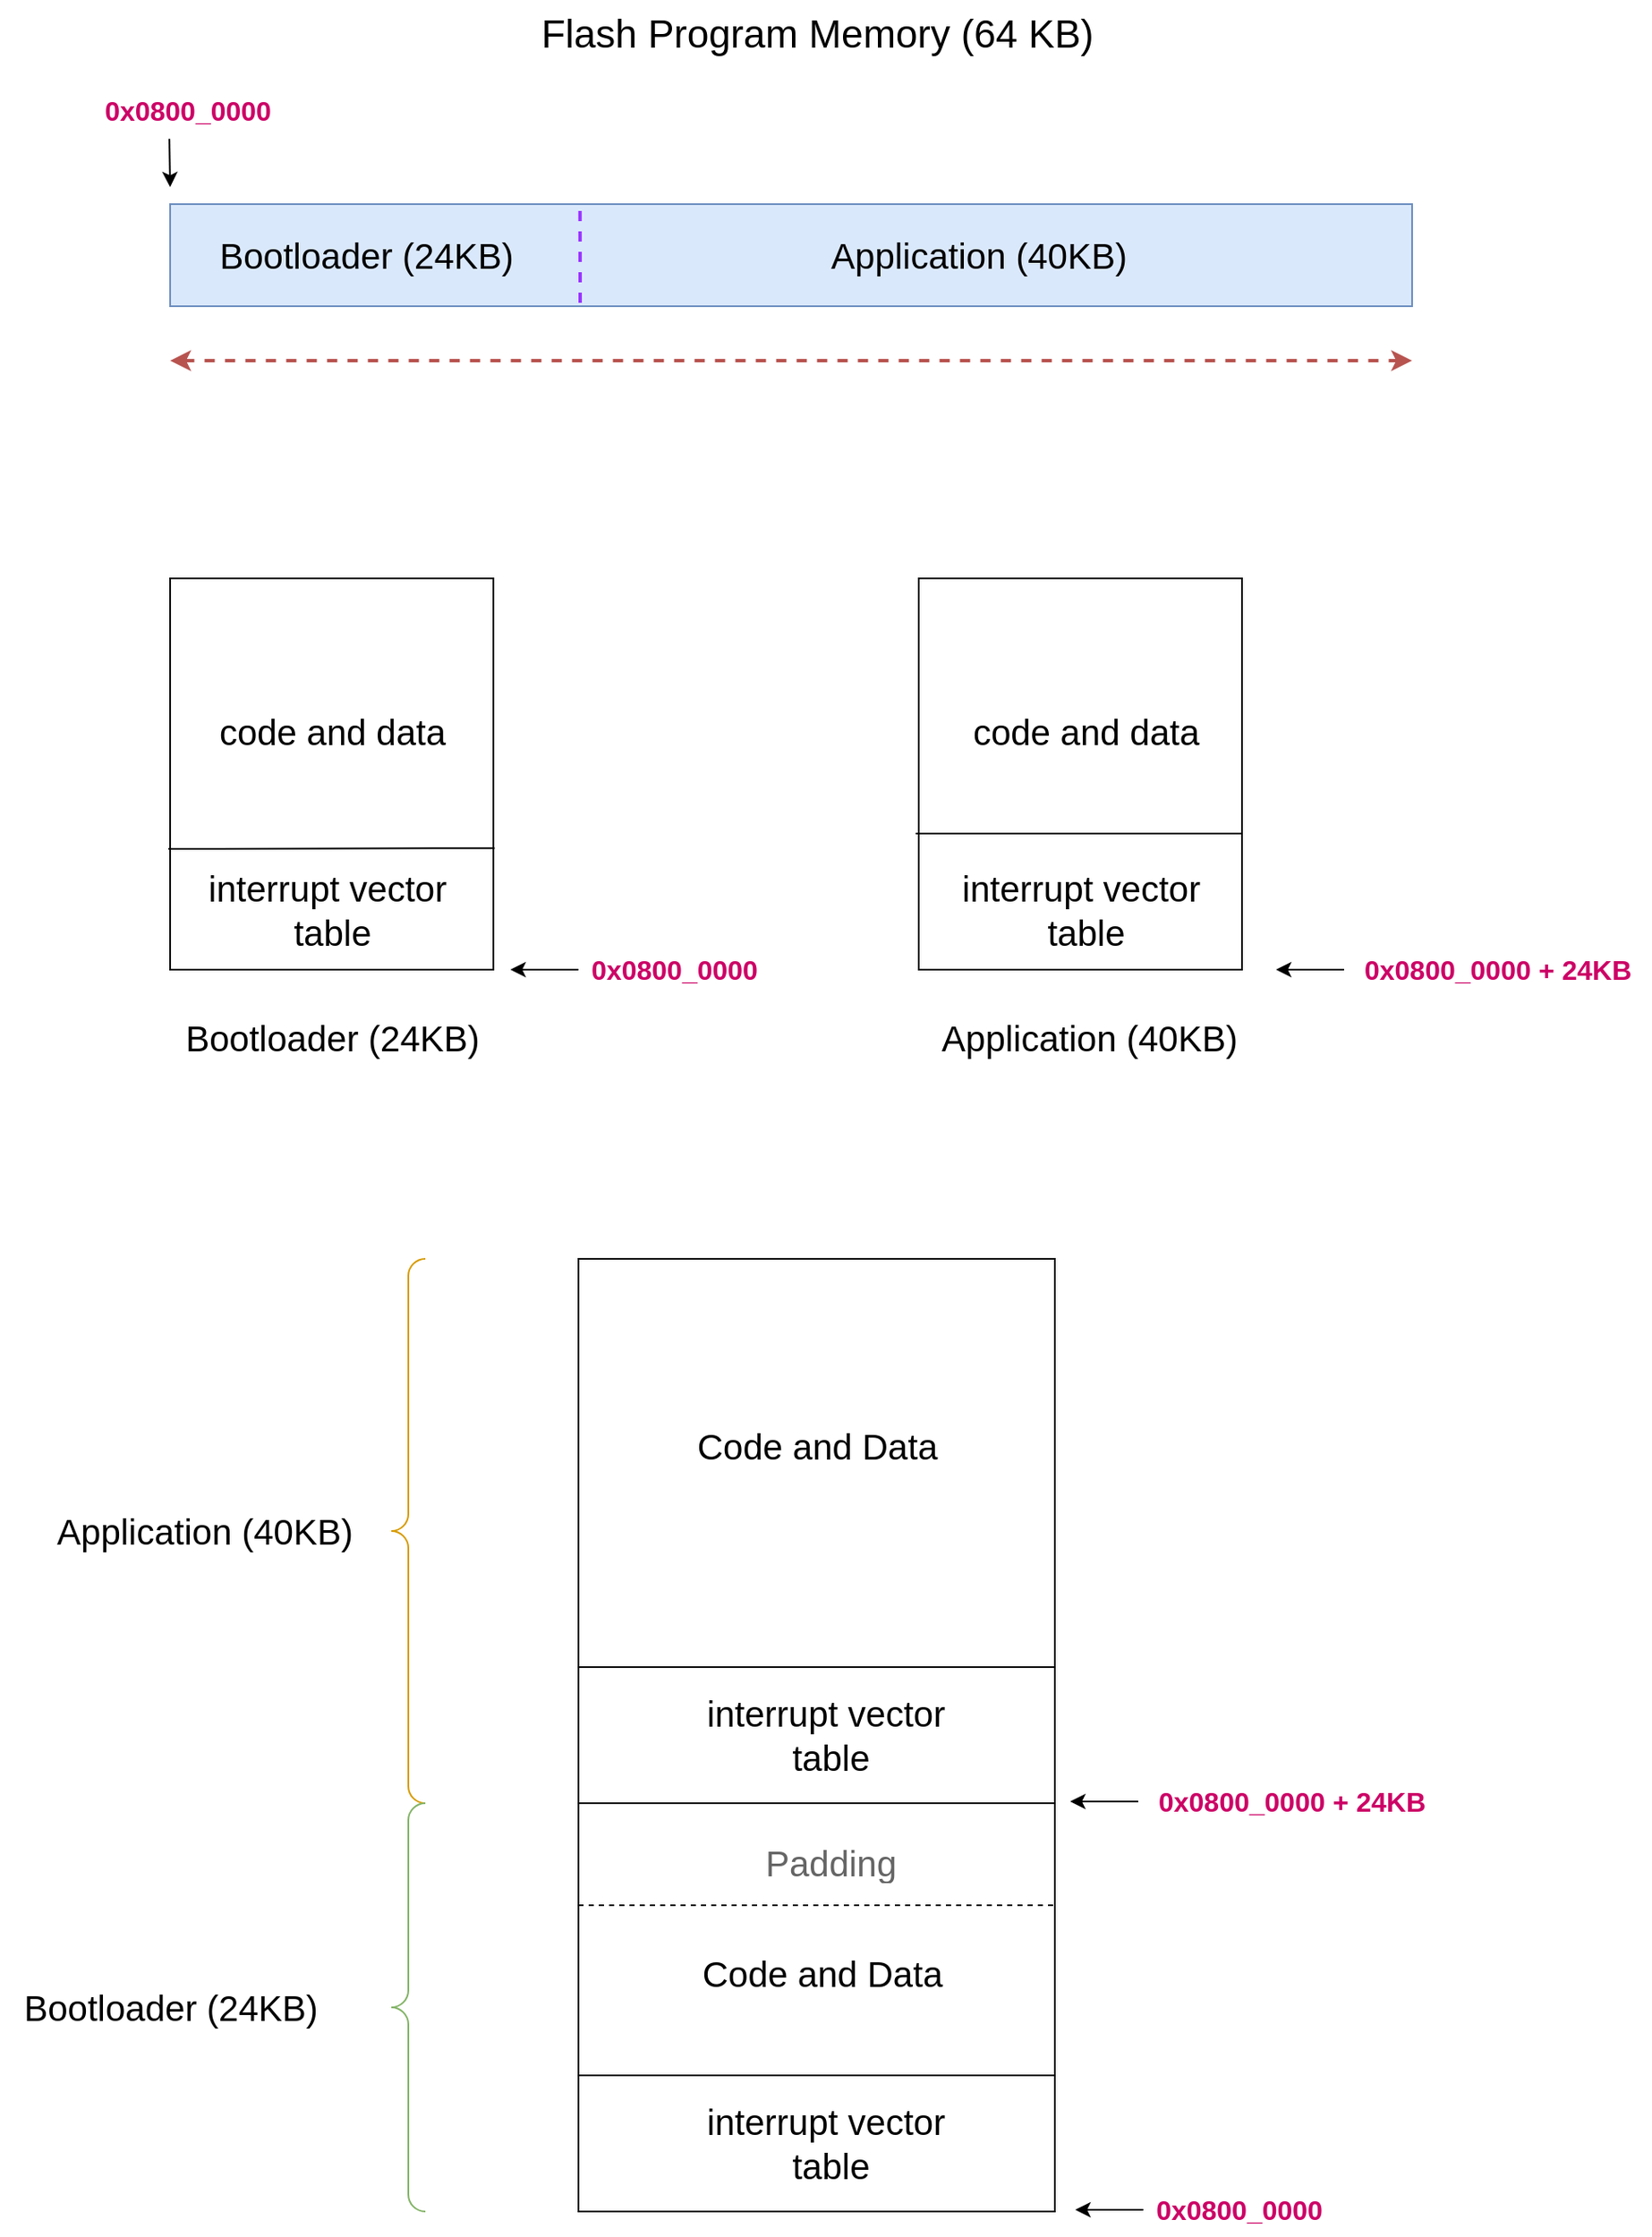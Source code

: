 <mxfile>
    <diagram id="-qZcEqERdoHWS0cEBT_d" name="Bootloader Architecture">
        <mxGraphModel dx="1628" dy="520" grid="1" gridSize="10" guides="1" tooltips="1" connect="1" arrows="1" fold="1" page="1" pageScale="1" pageWidth="850" pageHeight="1100" math="0" shadow="0">
            <root>
                <mxCell id="0"/>
                <mxCell id="1" parent="0"/>
                <mxCell id="7" value="" style="rounded=0;whiteSpace=wrap;html=1;fillColor=#dae8fc;strokeColor=#6c8ebf;" parent="1" vertex="1">
                    <mxGeometry x="80" y="260" width="730" height="60" as="geometry"/>
                </mxCell>
                <mxCell id="8" value="" style="endArrow=none;dashed=1;html=1;" parent="1" target="7" edge="1">
                    <mxGeometry width="50" height="50" relative="1" as="geometry">
                        <mxPoint x="480" y="320" as="sourcePoint"/>
                        <mxPoint x="530" y="270" as="targetPoint"/>
                    </mxGeometry>
                </mxCell>
                <mxCell id="9" value="" style="endArrow=classic;startArrow=classic;html=1;dashed=1;endSize=6;strokeWidth=2;fillColor=#f8cecc;strokeColor=#b85450;" parent="1" edge="1">
                    <mxGeometry width="50" height="50" relative="1" as="geometry">
                        <mxPoint x="80" y="352" as="sourcePoint"/>
                        <mxPoint x="810" y="352" as="targetPoint"/>
                    </mxGeometry>
                </mxCell>
                <mxCell id="10" value="Flash Program Memory (64 KB)" style="text;html=1;align=center;verticalAlign=middle;resizable=0;points=[];autosize=1;strokeColor=none;fillColor=none;strokeWidth=2;fontSize=23;" parent="1" vertex="1">
                    <mxGeometry x="285" y="140" width="350" height="40" as="geometry"/>
                </mxCell>
                <mxCell id="11" value="Bootloader (24KB)" style="text;html=1;align=center;verticalAlign=middle;resizable=0;points=[];autosize=1;strokeColor=none;fillColor=none;strokeWidth=2;fontSize=21;" parent="1" vertex="1">
                    <mxGeometry x="95" y="270" width="200" height="40" as="geometry"/>
                </mxCell>
                <mxCell id="12" value="Application (40KB)" style="text;html=1;align=center;verticalAlign=middle;resizable=0;points=[];autosize=1;strokeColor=none;fillColor=none;strokeWidth=2;fontSize=21;" parent="1" vertex="1">
                    <mxGeometry x="455" y="270" width="200" height="40" as="geometry"/>
                </mxCell>
                <mxCell id="14" value="" style="endArrow=none;html=1;entryX=0.33;entryY=0.013;entryDx=0;entryDy=0;entryPerimeter=0;strokeWidth=2;dashed=1;strokeColor=#9933FF;" parent="1" target="7" edge="1">
                    <mxGeometry width="50" height="50" relative="1" as="geometry">
                        <mxPoint x="321" y="318" as="sourcePoint"/>
                        <mxPoint x="530" y="270" as="targetPoint"/>
                    </mxGeometry>
                </mxCell>
                <mxCell id="15" value="0x0800_0000" style="text;html=1;align=center;verticalAlign=middle;resizable=0;points=[];autosize=1;strokeColor=none;fillColor=none;strokeWidth=2;fontSize=16;fontStyle=1;fontColor=#CC0066;" parent="1" vertex="1">
                    <mxGeometry x="30" y="190" width="120" height="30" as="geometry"/>
                </mxCell>
                <mxCell id="17" value="" style="endArrow=classic;html=1;exitX=0.413;exitY=1.053;exitDx=0;exitDy=0;exitPerimeter=0;" parent="1" source="15" edge="1">
                    <mxGeometry width="50" height="50" relative="1" as="geometry">
                        <mxPoint x="480" y="320" as="sourcePoint"/>
                        <mxPoint x="80" y="250" as="targetPoint"/>
                    </mxGeometry>
                </mxCell>
                <mxCell id="18" value="Bootloader (24KB)" style="text;html=1;align=center;verticalAlign=middle;resizable=0;points=[];autosize=1;strokeColor=none;fillColor=none;strokeWidth=2;fontSize=21;" parent="1" vertex="1">
                    <mxGeometry x="75" y="730" width="200" height="40" as="geometry"/>
                </mxCell>
                <mxCell id="19" value="Application (40KB)" style="text;html=1;align=center;verticalAlign=middle;resizable=0;points=[];autosize=1;strokeColor=none;fillColor=none;strokeWidth=2;fontSize=21;" parent="1" vertex="1">
                    <mxGeometry x="520" y="730" width="200" height="40" as="geometry"/>
                </mxCell>
                <mxCell id="20" value="" style="whiteSpace=wrap;html=1;" parent="1" vertex="1">
                    <mxGeometry x="80" y="480" width="190" height="230" as="geometry"/>
                </mxCell>
                <mxCell id="21" value="" style="whiteSpace=wrap;html=1;" parent="1" vertex="1">
                    <mxGeometry x="520" y="480" width="190" height="230" as="geometry"/>
                </mxCell>
                <mxCell id="22" value="interrupt vector&amp;nbsp;&lt;div&gt;table&lt;/div&gt;" style="text;html=1;align=center;verticalAlign=middle;resizable=0;points=[];autosize=1;strokeColor=none;fillColor=none;strokeWidth=2;fontSize=21;" parent="1" vertex="1">
                    <mxGeometry x="90" y="645" width="170" height="60" as="geometry"/>
                </mxCell>
                <mxCell id="23" value="interrupt vector&amp;nbsp;&lt;div&gt;table&lt;/div&gt;" style="text;html=1;align=center;verticalAlign=middle;resizable=0;points=[];autosize=1;strokeColor=none;fillColor=none;strokeWidth=2;fontSize=21;" parent="1" vertex="1">
                    <mxGeometry x="533" y="645" width="170" height="60" as="geometry"/>
                </mxCell>
                <mxCell id="24" value="" style="endArrow=none;html=1;exitX=1.004;exitY=0.72;exitDx=0;exitDy=0;exitPerimeter=0;" parent="1" edge="1">
                    <mxGeometry width="50" height="50" relative="1" as="geometry">
                        <mxPoint x="270.76" y="638.6" as="sourcePoint"/>
                        <mxPoint x="79" y="639" as="targetPoint"/>
                    </mxGeometry>
                </mxCell>
                <mxCell id="25" value="code and data" style="text;html=1;align=center;verticalAlign=middle;resizable=0;points=[];autosize=1;strokeColor=none;fillColor=none;strokeWidth=2;fontSize=21;" parent="1" vertex="1">
                    <mxGeometry x="95" y="550" width="160" height="40" as="geometry"/>
                </mxCell>
                <mxCell id="26" value="" style="endArrow=none;html=1;exitX=1.004;exitY=0.72;exitDx=0;exitDy=0;exitPerimeter=0;" parent="1" edge="1">
                    <mxGeometry width="50" height="50" relative="1" as="geometry">
                        <mxPoint x="710" y="630.0" as="sourcePoint"/>
                        <mxPoint x="518.24" y="630.0" as="targetPoint"/>
                    </mxGeometry>
                </mxCell>
                <mxCell id="27" value="code and data" style="text;html=1;align=center;verticalAlign=middle;resizable=0;points=[];autosize=1;strokeColor=none;fillColor=none;strokeWidth=2;fontSize=21;" parent="1" vertex="1">
                    <mxGeometry x="538" y="550" width="160" height="40" as="geometry"/>
                </mxCell>
                <mxCell id="29" value="0x0800_0000" style="text;html=1;align=center;verticalAlign=middle;resizable=0;points=[];autosize=1;strokeColor=none;fillColor=none;strokeWidth=2;fontSize=16;fontStyle=1;fontColor=#CC0066;" parent="1" vertex="1">
                    <mxGeometry x="316" y="695" width="120" height="30" as="geometry"/>
                </mxCell>
                <mxCell id="30" value="" style="endArrow=classic;html=1;" parent="1" edge="1">
                    <mxGeometry width="50" height="50" relative="1" as="geometry">
                        <mxPoint x="320" y="710" as="sourcePoint"/>
                        <mxPoint x="280" y="710" as="targetPoint"/>
                    </mxGeometry>
                </mxCell>
                <mxCell id="32" value="0x0800_0000 + 24KB" style="text;html=1;align=center;verticalAlign=middle;resizable=0;points=[];autosize=1;strokeColor=none;fillColor=none;strokeWidth=2;fontSize=16;fontStyle=1;fontColor=#CC0066;" parent="1" vertex="1">
                    <mxGeometry x="770" y="695" width="180" height="30" as="geometry"/>
                </mxCell>
                <mxCell id="33" value="" style="endArrow=classic;html=1;" parent="1" edge="1">
                    <mxGeometry width="50" height="50" relative="1" as="geometry">
                        <mxPoint x="770" y="710" as="sourcePoint"/>
                        <mxPoint x="730" y="710" as="targetPoint"/>
                    </mxGeometry>
                </mxCell>
                <mxCell id="42" value="0x0800_0000" style="text;html=1;align=center;verticalAlign=middle;resizable=0;points=[];autosize=1;strokeColor=none;fillColor=none;strokeWidth=2;fontSize=16;fontStyle=1;fontColor=#CC0066;" parent="1" vertex="1">
                    <mxGeometry x="648" y="1424" width="120" height="30" as="geometry"/>
                </mxCell>
                <mxCell id="43" value="" style="endArrow=classic;html=1;" parent="1" edge="1">
                    <mxGeometry width="50" height="50" relative="1" as="geometry">
                        <mxPoint x="652" y="1439" as="sourcePoint"/>
                        <mxPoint x="612" y="1439" as="targetPoint"/>
                    </mxGeometry>
                </mxCell>
                <mxCell id="44" value="0x0800_0000 + 24KB" style="text;html=1;align=center;verticalAlign=middle;resizable=0;points=[];autosize=1;strokeColor=none;fillColor=none;strokeWidth=2;fontSize=16;fontStyle=1;fontColor=#CC0066;" parent="1" vertex="1">
                    <mxGeometry x="649" y="1184" width="180" height="30" as="geometry"/>
                </mxCell>
                <mxCell id="45" value="" style="endArrow=classic;html=1;" parent="1" edge="1">
                    <mxGeometry width="50" height="50" relative="1" as="geometry">
                        <mxPoint x="649" y="1199" as="sourcePoint"/>
                        <mxPoint x="609" y="1199" as="targetPoint"/>
                    </mxGeometry>
                </mxCell>
                <mxCell id="52" value="" style="labelPosition=right;align=left;strokeWidth=1;shape=mxgraph.mockup.markup.curlyBrace;html=1;shadow=0;dashed=0;strokeColor=#d79b00;direction=north;fillColor=#ffe6cc;" parent="1" vertex="1">
                    <mxGeometry x="210" y="880" width="20" height="320" as="geometry"/>
                </mxCell>
                <mxCell id="53" value="" style="group" parent="1" vertex="1" connectable="0">
                    <mxGeometry x="320" y="880" width="280" height="560" as="geometry"/>
                </mxCell>
                <mxCell id="34" value="" style="rounded=0;whiteSpace=wrap;html=1;" parent="53" vertex="1">
                    <mxGeometry width="280" height="560" as="geometry"/>
                </mxCell>
                <mxCell id="36" value="" style="endArrow=none;html=1;exitX=-0.001;exitY=0.837;exitDx=0;exitDy=0;exitPerimeter=0;" parent="53" edge="1">
                    <mxGeometry width="50" height="50" relative="1" as="geometry">
                        <mxPoint y="320" as="sourcePoint"/>
                        <mxPoint x="280" y="320" as="targetPoint"/>
                    </mxGeometry>
                </mxCell>
                <mxCell id="38" value="" style="endArrow=none;html=1;exitX=-0.001;exitY=0.837;exitDx=0;exitDy=0;exitPerimeter=0;dashed=1;" parent="53" edge="1">
                    <mxGeometry width="50" height="50" relative="1" as="geometry">
                        <mxPoint y="380" as="sourcePoint"/>
                        <mxPoint x="280" y="380" as="targetPoint"/>
                    </mxGeometry>
                </mxCell>
                <mxCell id="40" value="" style="endArrow=none;html=1;exitX=-0.001;exitY=0.837;exitDx=0;exitDy=0;exitPerimeter=0;" parent="53" edge="1">
                    <mxGeometry width="50" height="50" relative="1" as="geometry">
                        <mxPoint y="240" as="sourcePoint"/>
                        <mxPoint x="280" y="240" as="targetPoint"/>
                    </mxGeometry>
                </mxCell>
                <mxCell id="41" value="" style="endArrow=none;html=1;exitX=-0.001;exitY=0.837;exitDx=0;exitDy=0;exitPerimeter=0;" parent="53" edge="1">
                    <mxGeometry width="50" height="50" relative="1" as="geometry">
                        <mxPoint y="480" as="sourcePoint"/>
                        <mxPoint x="280" y="480" as="targetPoint"/>
                    </mxGeometry>
                </mxCell>
                <mxCell id="46" value="interrupt vector&amp;nbsp;&lt;div&gt;table&lt;/div&gt;" style="text;html=1;align=center;verticalAlign=middle;resizable=0;points=[];autosize=1;strokeColor=none;fillColor=none;strokeWidth=2;fontSize=21;" parent="53" vertex="1">
                    <mxGeometry x="63" y="250" width="170" height="60" as="geometry"/>
                </mxCell>
                <mxCell id="47" value="interrupt vector&amp;nbsp;&lt;div&gt;table&lt;/div&gt;" style="text;html=1;align=center;verticalAlign=middle;resizable=0;points=[];autosize=1;strokeColor=none;fillColor=none;strokeWidth=2;fontSize=21;" parent="53" vertex="1">
                    <mxGeometry x="63" y="490" width="170" height="60" as="geometry"/>
                </mxCell>
                <mxCell id="48" value="Code and Data" style="text;html=1;align=center;verticalAlign=middle;resizable=0;points=[];autosize=1;strokeColor=none;fillColor=none;strokeWidth=2;fontSize=21;" parent="53" vertex="1">
                    <mxGeometry x="63" y="400" width="160" height="40" as="geometry"/>
                </mxCell>
                <mxCell id="49" value="Padding" style="text;html=1;align=center;verticalAlign=middle;resizable=0;points=[];autosize=1;strokeColor=none;fillColor=none;strokeWidth=2;fontSize=21;rounded=0;textOpacity=60;" parent="53" vertex="1">
                    <mxGeometry x="98" y="335" width="100" height="40" as="geometry"/>
                </mxCell>
                <mxCell id="50" value="Code and Data" style="text;html=1;align=center;verticalAlign=middle;resizable=0;points=[];autosize=1;strokeColor=none;fillColor=none;strokeWidth=2;fontSize=21;" parent="53" vertex="1">
                    <mxGeometry x="60" y="90" width="160" height="40" as="geometry"/>
                </mxCell>
                <mxCell id="54" value="" style="labelPosition=right;align=left;strokeWidth=1;shape=mxgraph.mockup.markup.curlyBrace;html=1;shadow=0;dashed=0;strokeColor=#82b366;direction=north;fillColor=#d5e8d4;" parent="1" vertex="1">
                    <mxGeometry x="210" y="1200" width="20" height="240" as="geometry"/>
                </mxCell>
                <mxCell id="55" value="Bootloader (24KB)" style="text;html=1;align=center;verticalAlign=middle;resizable=0;points=[];autosize=1;strokeColor=none;fillColor=none;strokeWidth=2;fontSize=21;" parent="1" vertex="1">
                    <mxGeometry x="-20" y="1300" width="200" height="40" as="geometry"/>
                </mxCell>
                <mxCell id="56" value="Application (40KB)" style="text;html=1;align=center;verticalAlign=middle;resizable=0;points=[];autosize=1;strokeColor=none;fillColor=none;strokeWidth=2;fontSize=21;" parent="1" vertex="1">
                    <mxGeometry y="1020" width="200" height="40" as="geometry"/>
                </mxCell>
            </root>
        </mxGraphModel>
    </diagram>
    <diagram id="8nPQOlAwv-Hiet5nolbU" name="Ring Buffer">
        <mxGraphModel dx="2281" dy="811" grid="1" gridSize="10" guides="1" tooltips="1" connect="1" arrows="1" fold="1" page="1" pageScale="1" pageWidth="850" pageHeight="1100" math="0" shadow="0">
            <root>
                <mxCell id="0"/>
                <mxCell id="1" parent="0"/>
                <mxCell id="AXgixm1dgxgiV6B73JM1-1" value="&lt;font style=&quot;font-size: 22px;&quot;&gt;1&lt;/font&gt;" style="rounded=0;whiteSpace=wrap;html=1;" vertex="1" parent="1">
                    <mxGeometry x="160" y="200" width="60" height="60" as="geometry"/>
                </mxCell>
                <mxCell id="AXgixm1dgxgiV6B73JM1-2" value="&lt;span style=&quot;color: rgb(63, 63, 63); font-size: 22px;&quot;&gt;2&lt;/span&gt;" style="rounded=0;whiteSpace=wrap;html=1;" vertex="1" parent="1">
                    <mxGeometry x="220" y="200" width="60" height="60" as="geometry"/>
                </mxCell>
                <mxCell id="AXgixm1dgxgiV6B73JM1-3" value="&lt;span style=&quot;color: rgb(63, 63, 63); font-size: 22px;&quot;&gt;3&lt;/span&gt;" style="rounded=0;whiteSpace=wrap;html=1;" vertex="1" parent="1">
                    <mxGeometry x="280" y="200" width="60" height="60" as="geometry"/>
                </mxCell>
                <mxCell id="AXgixm1dgxgiV6B73JM1-4" value="&lt;span style=&quot;color: rgb(63, 63, 63); font-size: 22px;&quot;&gt;4&lt;/span&gt;" style="rounded=0;whiteSpace=wrap;html=1;" vertex="1" parent="1">
                    <mxGeometry x="340" y="200" width="60" height="60" as="geometry"/>
                </mxCell>
                <mxCell id="AXgixm1dgxgiV6B73JM1-5" value="&lt;span style=&quot;color: rgb(63, 63, 63); font-size: 22px;&quot;&gt;5&lt;/span&gt;" style="rounded=0;whiteSpace=wrap;html=1;" vertex="1" parent="1">
                    <mxGeometry x="400" y="200" width="60" height="60" as="geometry"/>
                </mxCell>
                <mxCell id="AXgixm1dgxgiV6B73JM1-6" value="&lt;span style=&quot;color: rgb(63, 63, 63); font-size: 22px;&quot;&gt;6&lt;/span&gt;" style="rounded=0;whiteSpace=wrap;html=1;" vertex="1" parent="1">
                    <mxGeometry x="460" y="200" width="60" height="60" as="geometry"/>
                </mxCell>
                <mxCell id="AXgixm1dgxgiV6B73JM1-7" value="&lt;span style=&quot;color: rgb(63, 63, 63); font-size: 22px;&quot;&gt;7&lt;/span&gt;" style="rounded=0;whiteSpace=wrap;html=1;" vertex="1" parent="1">
                    <mxGeometry x="520" y="200" width="60" height="60" as="geometry"/>
                </mxCell>
                <mxCell id="AXgixm1dgxgiV6B73JM1-8" value="&lt;span style=&quot;color: rgb(63, 63, 63); font-size: 22px;&quot;&gt;8&lt;/span&gt;" style="rounded=0;whiteSpace=wrap;html=1;" vertex="1" parent="1">
                    <mxGeometry x="580" y="200" width="60" height="60" as="geometry"/>
                </mxCell>
                <mxCell id="AXgixm1dgxgiV6B73JM1-11" value="" style="triangle;whiteSpace=wrap;html=1;rotation=-90;fillColor=#dae8fc;strokeColor=#6c8ebf;" vertex="1" parent="1">
                    <mxGeometry x="340" y="260" width="42.5" height="60.63" as="geometry"/>
                </mxCell>
                <mxCell id="AXgixm1dgxgiV6B73JM1-12" value="" style="triangle;whiteSpace=wrap;html=1;rotation=90;fillColor=#f8cecc;strokeColor=#b85450;" vertex="1" parent="1">
                    <mxGeometry x="168.75" y="139.37" width="42.5" height="60.63" as="geometry"/>
                </mxCell>
                <mxCell id="AXgixm1dgxgiV6B73JM1-13" value="" style="ellipse;whiteSpace=wrap;html=1;aspect=fixed;" vertex="1" parent="1">
                    <mxGeometry x="222.5" y="430" width="320" height="320" as="geometry"/>
                </mxCell>
                <mxCell id="AXgixm1dgxgiV6B73JM1-14" value="" style="ellipse;whiteSpace=wrap;html=1;aspect=fixed;fillColor=default;strokeColor=default;" vertex="1" parent="1">
                    <mxGeometry x="282.5" y="490" width="200" height="200" as="geometry"/>
                </mxCell>
                <mxCell id="AXgixm1dgxgiV6B73JM1-15" value="" style="endArrow=none;html=1;entryX=1;entryY=0;entryDx=0;entryDy=0;exitX=1;exitY=0;exitDx=0;exitDy=0;" edge="1" parent="1" source="AXgixm1dgxgiV6B73JM1-14" target="AXgixm1dgxgiV6B73JM1-13">
                    <mxGeometry width="50" height="50" relative="1" as="geometry">
                        <mxPoint x="447.5" y="520" as="sourcePoint"/>
                        <mxPoint x="497.5" y="470" as="targetPoint"/>
                    </mxGeometry>
                </mxCell>
                <mxCell id="AXgixm1dgxgiV6B73JM1-17" value="" style="endArrow=none;html=1;entryX=1;entryY=0.5;entryDx=0;entryDy=0;" edge="1" parent="1" source="AXgixm1dgxgiV6B73JM1-14" target="AXgixm1dgxgiV6B73JM1-13">
                    <mxGeometry width="50" height="50" relative="1" as="geometry">
                        <mxPoint x="463.5" y="529" as="sourcePoint"/>
                        <mxPoint x="505.5" y="487" as="targetPoint"/>
                    </mxGeometry>
                </mxCell>
                <mxCell id="AXgixm1dgxgiV6B73JM1-18" value="" style="endArrow=none;html=1;entryX=1;entryY=1;entryDx=0;entryDy=0;exitX=1;exitY=1;exitDx=0;exitDy=0;" edge="1" parent="1" source="AXgixm1dgxgiV6B73JM1-14" target="AXgixm1dgxgiV6B73JM1-13">
                    <mxGeometry width="50" height="50" relative="1" as="geometry">
                        <mxPoint x="482.5" y="589.5" as="sourcePoint"/>
                        <mxPoint x="542.5" y="589.5" as="targetPoint"/>
                    </mxGeometry>
                </mxCell>
                <mxCell id="AXgixm1dgxgiV6B73JM1-19" value="" style="endArrow=none;html=1;entryX=0.5;entryY=1;entryDx=0;entryDy=0;exitX=0.5;exitY=1;exitDx=0;exitDy=0;" edge="1" parent="1" source="AXgixm1dgxgiV6B73JM1-14" target="AXgixm1dgxgiV6B73JM1-13">
                    <mxGeometry width="50" height="50" relative="1" as="geometry">
                        <mxPoint x="463.5" y="671" as="sourcePoint"/>
                        <mxPoint x="505.5" y="713" as="targetPoint"/>
                    </mxGeometry>
                </mxCell>
                <mxCell id="AXgixm1dgxgiV6B73JM1-20" value="" style="endArrow=none;html=1;entryX=1;entryY=0.5;entryDx=0;entryDy=0;" edge="1" parent="1">
                    <mxGeometry width="50" height="50" relative="1" as="geometry">
                        <mxPoint x="222.5" y="589.5" as="sourcePoint"/>
                        <mxPoint x="282.5" y="589.5" as="targetPoint"/>
                    </mxGeometry>
                </mxCell>
                <mxCell id="AXgixm1dgxgiV6B73JM1-21" value="" style="endArrow=none;html=1;entryX=0.5;entryY=1;entryDx=0;entryDy=0;exitX=0.5;exitY=1;exitDx=0;exitDy=0;" edge="1" parent="1">
                    <mxGeometry width="50" height="50" relative="1" as="geometry">
                        <mxPoint x="382.5" y="430" as="sourcePoint"/>
                        <mxPoint x="382.5" y="490" as="targetPoint"/>
                    </mxGeometry>
                </mxCell>
                <mxCell id="AXgixm1dgxgiV6B73JM1-23" value="" style="endArrow=none;html=1;entryX=0;entryY=0;entryDx=0;entryDy=0;exitX=0;exitY=0;exitDx=0;exitDy=0;" edge="1" parent="1" source="AXgixm1dgxgiV6B73JM1-13" target="AXgixm1dgxgiV6B73JM1-14">
                    <mxGeometry width="50" height="50" relative="1" as="geometry">
                        <mxPoint x="271.5" y="470" as="sourcePoint"/>
                        <mxPoint x="313.5" y="512" as="targetPoint"/>
                    </mxGeometry>
                </mxCell>
                <mxCell id="AXgixm1dgxgiV6B73JM1-24" value="" style="endArrow=none;html=1;entryX=0;entryY=1;entryDx=0;entryDy=0;" edge="1" parent="1" source="AXgixm1dgxgiV6B73JM1-13" target="AXgixm1dgxgiV6B73JM1-14">
                    <mxGeometry width="50" height="50" relative="1" as="geometry">
                        <mxPoint x="271.5" y="712" as="sourcePoint"/>
                        <mxPoint x="313.5" y="670" as="targetPoint"/>
                    </mxGeometry>
                </mxCell>
                <mxCell id="AXgixm1dgxgiV6B73JM1-25" value="&lt;font style=&quot;font-size: 20px;&quot;&gt;1&lt;/font&gt;" style="text;html=1;align=center;verticalAlign=middle;resizable=0;points=[];autosize=1;strokeColor=none;fillColor=none;" vertex="1" parent="1">
                    <mxGeometry x="242.5" y="520" width="30" height="40" as="geometry"/>
                </mxCell>
                <mxCell id="AXgixm1dgxgiV6B73JM1-26" value="&lt;font style=&quot;font-size: 20px;&quot;&gt;2&lt;/font&gt;" style="text;html=1;align=center;verticalAlign=middle;resizable=0;points=[];autosize=1;strokeColor=none;fillColor=none;" vertex="1" parent="1">
                    <mxGeometry x="322.5" y="450" width="30" height="40" as="geometry"/>
                </mxCell>
                <mxCell id="AXgixm1dgxgiV6B73JM1-27" value="&lt;font style=&quot;font-size: 20px;&quot;&gt;3&lt;/font&gt;" style="text;html=1;align=center;verticalAlign=middle;resizable=0;points=[];autosize=1;strokeColor=none;fillColor=none;" vertex="1" parent="1">
                    <mxGeometry x="422.5" y="450" width="30" height="40" as="geometry"/>
                </mxCell>
                <mxCell id="AXgixm1dgxgiV6B73JM1-28" value="&lt;font style=&quot;font-size: 20px;&quot;&gt;4&lt;/font&gt;" style="text;html=1;align=center;verticalAlign=middle;resizable=0;points=[];autosize=1;strokeColor=none;fillColor=none;" vertex="1" parent="1">
                    <mxGeometry x="492.5" y="540" width="30" height="40" as="geometry"/>
                </mxCell>
                <mxCell id="AXgixm1dgxgiV6B73JM1-29" value="&lt;font style=&quot;font-size: 20px;&quot;&gt;5&lt;/font&gt;" style="text;html=1;align=center;verticalAlign=middle;resizable=0;points=[];autosize=1;strokeColor=none;fillColor=none;" vertex="1" parent="1">
                    <mxGeometry x="482.5" y="620" width="30" height="40" as="geometry"/>
                </mxCell>
                <mxCell id="AXgixm1dgxgiV6B73JM1-30" value="&lt;font style=&quot;font-size: 20px;&quot;&gt;6&lt;/font&gt;" style="text;html=1;align=center;verticalAlign=middle;resizable=0;points=[];autosize=1;strokeColor=none;fillColor=none;" vertex="1" parent="1">
                    <mxGeometry x="412.5" y="690" width="30" height="40" as="geometry"/>
                </mxCell>
                <mxCell id="AXgixm1dgxgiV6B73JM1-31" value="&lt;font style=&quot;font-size: 20px;&quot;&gt;7&lt;/font&gt;" style="text;html=1;align=center;verticalAlign=middle;resizable=0;points=[];autosize=1;strokeColor=none;fillColor=none;" vertex="1" parent="1">
                    <mxGeometry x="322.5" y="690" width="30" height="40" as="geometry"/>
                </mxCell>
                <mxCell id="AXgixm1dgxgiV6B73JM1-32" value="&lt;font style=&quot;font-size: 20px;&quot;&gt;8&lt;/font&gt;" style="text;html=1;align=center;verticalAlign=middle;resizable=0;points=[];autosize=1;strokeColor=none;fillColor=none;" vertex="1" parent="1">
                    <mxGeometry x="252.5" y="620" width="30" height="40" as="geometry"/>
                </mxCell>
                <mxCell id="AXgixm1dgxgiV6B73JM1-33" value="" style="triangle;whiteSpace=wrap;html=1;rotation=-60;fillColor=#dae8fc;strokeColor=#6c8ebf;" vertex="1" parent="1">
                    <mxGeometry x="391.25" y="499.37" width="42.5" height="60.63" as="geometry"/>
                </mxCell>
                <mxCell id="AXgixm1dgxgiV6B73JM1-34" value="" style="triangle;whiteSpace=wrap;html=1;rotation=30;fillColor=#f8cecc;strokeColor=#b85450;" vertex="1" parent="1">
                    <mxGeometry x="180" y="479.37" width="42.5" height="60.63" as="geometry"/>
                </mxCell>
                <mxCell id="AXgixm1dgxgiV6B73JM1-39" value="" style="labelPosition=right;align=left;strokeWidth=1;shape=mxgraph.mockup.markup.curlyBrace;html=1;shadow=0;dashed=0;strokeColor=#999999;direction=north;" vertex="1" parent="1">
                    <mxGeometry x="50" y="150" width="20" height="150" as="geometry"/>
                </mxCell>
                <mxCell id="AXgixm1dgxgiV6B73JM1-40" value="" style="labelPosition=right;align=left;strokeWidth=1;shape=mxgraph.mockup.markup.curlyBrace;html=1;shadow=0;dashed=0;strokeColor=#999999;direction=north;" vertex="1" parent="1">
                    <mxGeometry x="60" y="420" width="20" height="340" as="geometry"/>
                </mxCell>
                <mxCell id="AXgixm1dgxgiV6B73JM1-42" value="Buffer as Ring" style="text;html=1;align=center;verticalAlign=middle;whiteSpace=wrap;rounded=0;fontSize=22;" vertex="1" parent="1">
                    <mxGeometry x="-130" y="575" width="180" height="30" as="geometry"/>
                </mxCell>
                <mxCell id="AXgixm1dgxgiV6B73JM1-43" value="Normal Buffer" style="text;html=1;align=center;verticalAlign=middle;resizable=0;points=[];autosize=1;strokeColor=none;fillColor=none;fontSize=22;" vertex="1" parent="1">
                    <mxGeometry x="-140" y="210" width="160" height="40" as="geometry"/>
                </mxCell>
                <mxCell id="AXgixm1dgxgiV6B73JM1-44" value="&lt;font style=&quot;font-size: 22px;&quot;&gt;1&lt;/font&gt;" style="rounded=0;whiteSpace=wrap;html=1;" vertex="1" parent="1">
                    <mxGeometry x="167.5" y="1010.63" width="60" height="60" as="geometry"/>
                </mxCell>
                <mxCell id="AXgixm1dgxgiV6B73JM1-45" value="&lt;span style=&quot;color: rgb(63, 63, 63); font-size: 22px;&quot;&gt;2&lt;/span&gt;" style="rounded=0;whiteSpace=wrap;html=1;" vertex="1" parent="1">
                    <mxGeometry x="227.5" y="1010.63" width="60" height="60" as="geometry"/>
                </mxCell>
                <mxCell id="AXgixm1dgxgiV6B73JM1-46" value="&lt;span style=&quot;color: rgb(63, 63, 63); font-size: 22px;&quot;&gt;3&lt;/span&gt;" style="rounded=0;whiteSpace=wrap;html=1;" vertex="1" parent="1">
                    <mxGeometry x="287.5" y="1010.63" width="60" height="60" as="geometry"/>
                </mxCell>
                <mxCell id="AXgixm1dgxgiV6B73JM1-47" value="&lt;span style=&quot;color: rgb(63, 63, 63); font-size: 22px;&quot;&gt;4&lt;/span&gt;" style="rounded=0;whiteSpace=wrap;html=1;" vertex="1" parent="1">
                    <mxGeometry x="347.5" y="1010.63" width="60" height="60" as="geometry"/>
                </mxCell>
                <mxCell id="AXgixm1dgxgiV6B73JM1-48" value="&lt;span style=&quot;color: rgb(63, 63, 63); font-size: 22px;&quot;&gt;5&lt;/span&gt;" style="rounded=0;whiteSpace=wrap;html=1;" vertex="1" parent="1">
                    <mxGeometry x="407.5" y="1010.63" width="60" height="60" as="geometry"/>
                </mxCell>
                <mxCell id="AXgixm1dgxgiV6B73JM1-49" value="&lt;span style=&quot;color: rgb(63, 63, 63); font-size: 22px;&quot;&gt;6&lt;/span&gt;" style="rounded=0;whiteSpace=wrap;html=1;" vertex="1" parent="1">
                    <mxGeometry x="467.5" y="1010.63" width="60" height="60" as="geometry"/>
                </mxCell>
                <mxCell id="AXgixm1dgxgiV6B73JM1-50" value="&lt;span style=&quot;color: rgb(63, 63, 63); font-size: 22px;&quot;&gt;7&lt;/span&gt;" style="rounded=0;whiteSpace=wrap;html=1;" vertex="1" parent="1">
                    <mxGeometry x="527.5" y="1010.63" width="60" height="60" as="geometry"/>
                </mxCell>
                <mxCell id="AXgixm1dgxgiV6B73JM1-51" value="&lt;span style=&quot;color: rgb(63, 63, 63); font-size: 22px;&quot;&gt;8&lt;/span&gt;" style="rounded=0;whiteSpace=wrap;html=1;" vertex="1" parent="1">
                    <mxGeometry x="587.5" y="1010.63" width="60" height="60" as="geometry"/>
                </mxCell>
                <mxCell id="AXgixm1dgxgiV6B73JM1-52" value="" style="triangle;whiteSpace=wrap;html=1;rotation=-90;fillColor=#dae8fc;strokeColor=#6c8ebf;" vertex="1" parent="1">
                    <mxGeometry x="347.5" y="1070.63" width="42.5" height="60.63" as="geometry"/>
                </mxCell>
                <mxCell id="AXgixm1dgxgiV6B73JM1-53" value="" style="triangle;whiteSpace=wrap;html=1;rotation=90;fillColor=#f8cecc;strokeColor=#b85450;" vertex="1" parent="1">
                    <mxGeometry x="356.25" y="940" width="42.5" height="60.63" as="geometry"/>
                </mxCell>
                <mxCell id="AXgixm1dgxgiV6B73JM1-54" value="" style="labelPosition=right;align=left;strokeWidth=1;shape=mxgraph.mockup.markup.curlyBrace;html=1;shadow=0;dashed=0;strokeColor=#999999;direction=north;" vertex="1" parent="1">
                    <mxGeometry x="57.5" y="950" width="20" height="180" as="geometry"/>
                </mxCell>
                <mxCell id="AXgixm1dgxgiV6B73JM1-55" value="Ring Buffer Empty" style="text;html=1;align=center;verticalAlign=middle;resizable=0;points=[];autosize=1;strokeColor=none;fillColor=none;fontSize=22;" vertex="1" parent="1">
                    <mxGeometry x="-152.5" y="1020.63" width="200" height="40" as="geometry"/>
                </mxCell>
                <mxCell id="AXgixm1dgxgiV6B73JM1-57" value="" style="group" vertex="1" connectable="0" parent="1">
                    <mxGeometry x="750" y="310" width="270" height="220" as="geometry"/>
                </mxCell>
                <mxCell id="AXgixm1dgxgiV6B73JM1-56" value="" style="rounded=0;whiteSpace=wrap;html=1;" vertex="1" parent="AXgixm1dgxgiV6B73JM1-57">
                    <mxGeometry width="270" height="220" as="geometry"/>
                </mxCell>
                <mxCell id="AXgixm1dgxgiV6B73JM1-35" value="" style="triangle;whiteSpace=wrap;html=1;rotation=90;fillColor=#f8cecc;strokeColor=#b85450;" vertex="1" parent="AXgixm1dgxgiV6B73JM1-57">
                    <mxGeometry x="30" y="29.37" width="42.5" height="60.63" as="geometry"/>
                </mxCell>
                <mxCell id="AXgixm1dgxgiV6B73JM1-36" value="" style="triangle;whiteSpace=wrap;html=1;rotation=-90;fillColor=#dae8fc;strokeColor=#6c8ebf;" vertex="1" parent="AXgixm1dgxgiV6B73JM1-57">
                    <mxGeometry x="31.25" y="129.37" width="42.5" height="60.63" as="geometry"/>
                </mxCell>
                <mxCell id="AXgixm1dgxgiV6B73JM1-37" value="Read Index" style="text;html=1;align=center;verticalAlign=middle;resizable=0;points=[];autosize=1;strokeColor=none;fillColor=none;fontSize=22;" vertex="1" parent="AXgixm1dgxgiV6B73JM1-57">
                    <mxGeometry x="107.5" y="39.68" width="140" height="40" as="geometry"/>
                </mxCell>
                <mxCell id="AXgixm1dgxgiV6B73JM1-38" value="Write Index" style="text;html=1;align=center;verticalAlign=middle;resizable=0;points=[];autosize=1;strokeColor=none;fillColor=none;fontSize=22;" vertex="1" parent="AXgixm1dgxgiV6B73JM1-57">
                    <mxGeometry x="108.75" y="139.68" width="130" height="40" as="geometry"/>
                </mxCell>
                <mxCell id="AXgixm1dgxgiV6B73JM1-58" value="&lt;font style=&quot;font-size: 22px;&quot;&gt;1&lt;/font&gt;" style="rounded=0;whiteSpace=wrap;html=1;" vertex="1" parent="1">
                    <mxGeometry x="167.5" y="1330.63" width="60" height="60" as="geometry"/>
                </mxCell>
                <mxCell id="AXgixm1dgxgiV6B73JM1-59" value="&lt;span style=&quot;color: rgb(63, 63, 63); font-size: 22px;&quot;&gt;2&lt;/span&gt;" style="rounded=0;whiteSpace=wrap;html=1;" vertex="1" parent="1">
                    <mxGeometry x="227.5" y="1330.63" width="60" height="60" as="geometry"/>
                </mxCell>
                <mxCell id="AXgixm1dgxgiV6B73JM1-60" value="&lt;span style=&quot;color: rgb(63, 63, 63); font-size: 22px;&quot;&gt;3&lt;/span&gt;" style="rounded=0;whiteSpace=wrap;html=1;" vertex="1" parent="1">
                    <mxGeometry x="287.5" y="1330.63" width="60" height="60" as="geometry"/>
                </mxCell>
                <mxCell id="AXgixm1dgxgiV6B73JM1-61" value="&lt;span style=&quot;color: rgb(63, 63, 63); font-size: 22px;&quot;&gt;4&lt;/span&gt;" style="rounded=0;whiteSpace=wrap;html=1;" vertex="1" parent="1">
                    <mxGeometry x="347.5" y="1330.63" width="60" height="60" as="geometry"/>
                </mxCell>
                <mxCell id="AXgixm1dgxgiV6B73JM1-62" value="&lt;span style=&quot;color: rgb(63, 63, 63); font-size: 22px;&quot;&gt;5&lt;/span&gt;" style="rounded=0;whiteSpace=wrap;html=1;" vertex="1" parent="1">
                    <mxGeometry x="407.5" y="1330.63" width="60" height="60" as="geometry"/>
                </mxCell>
                <mxCell id="AXgixm1dgxgiV6B73JM1-63" value="&lt;span style=&quot;color: rgb(63, 63, 63); font-size: 22px;&quot;&gt;6&lt;/span&gt;" style="rounded=0;whiteSpace=wrap;html=1;" vertex="1" parent="1">
                    <mxGeometry x="467.5" y="1330.63" width="60" height="60" as="geometry"/>
                </mxCell>
                <mxCell id="AXgixm1dgxgiV6B73JM1-64" value="&lt;span style=&quot;color: rgb(63, 63, 63); font-size: 22px;&quot;&gt;7&lt;/span&gt;" style="rounded=0;whiteSpace=wrap;html=1;" vertex="1" parent="1">
                    <mxGeometry x="527.5" y="1330.63" width="60" height="60" as="geometry"/>
                </mxCell>
                <mxCell id="AXgixm1dgxgiV6B73JM1-65" value="&lt;span style=&quot;color: rgb(63, 63, 63); font-size: 22px;&quot;&gt;8&lt;/span&gt;" style="rounded=0;whiteSpace=wrap;html=1;" vertex="1" parent="1">
                    <mxGeometry x="587.5" y="1330.63" width="60" height="60" as="geometry"/>
                </mxCell>
                <mxCell id="AXgixm1dgxgiV6B73JM1-66" value="" style="triangle;whiteSpace=wrap;html=1;rotation=-90;fillColor=#dae8fc;strokeColor=#6c8ebf;" vertex="1" parent="1">
                    <mxGeometry x="296.25" y="1389.37" width="42.5" height="60.63" as="geometry"/>
                </mxCell>
                <mxCell id="AXgixm1dgxgiV6B73JM1-67" value="" style="triangle;whiteSpace=wrap;html=1;rotation=90;fillColor=#f8cecc;strokeColor=#b85450;" vertex="1" parent="1">
                    <mxGeometry x="356.25" y="1260" width="42.5" height="60.63" as="geometry"/>
                </mxCell>
                <mxCell id="AXgixm1dgxgiV6B73JM1-68" value="" style="labelPosition=right;align=left;strokeWidth=1;shape=mxgraph.mockup.markup.curlyBrace;html=1;shadow=0;dashed=0;strokeColor=#999999;direction=north;" vertex="1" parent="1">
                    <mxGeometry x="57.5" y="1270" width="20" height="180" as="geometry"/>
                </mxCell>
                <mxCell id="AXgixm1dgxgiV6B73JM1-69" value="Ring Buffer Full" style="text;html=1;align=center;verticalAlign=middle;resizable=0;points=[];autosize=1;strokeColor=none;fillColor=none;fontSize=22;" vertex="1" parent="1">
                    <mxGeometry x="-137.5" y="1340.63" width="170" height="40" as="geometry"/>
                </mxCell>
                <mxCell id="AXgixm1dgxgiV6B73JM1-70" value="" style="group" vertex="1" connectable="0" parent="1">
                    <mxGeometry x="810" y="1050" width="270" height="220" as="geometry"/>
                </mxCell>
                <mxCell id="AXgixm1dgxgiV6B73JM1-71" value="" style="rounded=0;whiteSpace=wrap;html=1;" vertex="1" parent="AXgixm1dgxgiV6B73JM1-70">
                    <mxGeometry width="270" height="220" as="geometry"/>
                </mxCell>
                <mxCell id="AXgixm1dgxgiV6B73JM1-72" value="" style="triangle;whiteSpace=wrap;html=1;rotation=90;fillColor=#f8cecc;strokeColor=#b85450;" vertex="1" parent="AXgixm1dgxgiV6B73JM1-70">
                    <mxGeometry x="30" y="29.37" width="42.5" height="60.63" as="geometry"/>
                </mxCell>
                <mxCell id="AXgixm1dgxgiV6B73JM1-73" value="" style="triangle;whiteSpace=wrap;html=1;rotation=-90;fillColor=#dae8fc;strokeColor=#6c8ebf;" vertex="1" parent="AXgixm1dgxgiV6B73JM1-70">
                    <mxGeometry x="31.25" y="129.37" width="42.5" height="60.63" as="geometry"/>
                </mxCell>
                <mxCell id="AXgixm1dgxgiV6B73JM1-74" value="Read Index" style="text;html=1;align=center;verticalAlign=middle;resizable=0;points=[];autosize=1;strokeColor=none;fillColor=none;fontSize=22;" vertex="1" parent="AXgixm1dgxgiV6B73JM1-70">
                    <mxGeometry x="107.5" y="39.68" width="140" height="40" as="geometry"/>
                </mxCell>
                <mxCell id="AXgixm1dgxgiV6B73JM1-75" value="Write Index" style="text;html=1;align=center;verticalAlign=middle;resizable=0;points=[];autosize=1;strokeColor=none;fillColor=none;fontSize=22;" vertex="1" parent="AXgixm1dgxgiV6B73JM1-70">
                    <mxGeometry x="108.75" y="139.68" width="130" height="40" as="geometry"/>
                </mxCell>
            </root>
        </mxGraphModel>
    </diagram>
    <diagram id="FHALtqNDUG5BmmvTao40" name="Packet Protocol">
        <mxGraphModel dx="764" dy="307" grid="1" gridSize="10" guides="1" tooltips="1" connect="1" arrows="1" fold="1" page="1" pageScale="1" pageWidth="850" pageHeight="1100" math="0" shadow="1">
            <root>
                <mxCell id="0"/>
                <mxCell id="1" parent="0"/>
                <mxCell id="N1Htxv_qMDFw0LEhr5qp-1" value="" style="rounded=0;whiteSpace=wrap;html=1;fillColor=#fff2cc;strokeColor=#d6b656;" parent="1" vertex="1">
                    <mxGeometry x="120" y="160" width="40" height="40" as="geometry"/>
                </mxCell>
                <mxCell id="N1Htxv_qMDFw0LEhr5qp-3" value="" style="rounded=0;whiteSpace=wrap;html=1;fillColor=#dae8fc;strokeColor=#6c8ebf;" parent="1" vertex="1">
                    <mxGeometry x="160" y="160" width="40" height="40" as="geometry"/>
                </mxCell>
                <mxCell id="N1Htxv_qMDFw0LEhr5qp-4" value="" style="rounded=0;whiteSpace=wrap;html=1;fillColor=#dae8fc;strokeColor=#6c8ebf;" parent="1" vertex="1">
                    <mxGeometry x="200" y="160" width="40" height="40" as="geometry"/>
                </mxCell>
                <mxCell id="N1Htxv_qMDFw0LEhr5qp-5" value="" style="rounded=0;whiteSpace=wrap;html=1;fillColor=#dae8fc;strokeColor=#6c8ebf;" parent="1" vertex="1">
                    <mxGeometry x="240" y="160" width="40" height="40" as="geometry"/>
                </mxCell>
                <mxCell id="N1Htxv_qMDFw0LEhr5qp-6" value="" style="rounded=0;whiteSpace=wrap;html=1;fillColor=#dae8fc;strokeColor=#6c8ebf;" parent="1" vertex="1">
                    <mxGeometry x="280" y="160" width="40" height="40" as="geometry"/>
                </mxCell>
                <mxCell id="N1Htxv_qMDFw0LEhr5qp-7" value="" style="rounded=0;whiteSpace=wrap;html=1;fillColor=#dae8fc;strokeColor=#6c8ebf;" parent="1" vertex="1">
                    <mxGeometry x="320" y="160" width="40" height="40" as="geometry"/>
                </mxCell>
                <mxCell id="N1Htxv_qMDFw0LEhr5qp-8" value="" style="rounded=0;whiteSpace=wrap;html=1;fillColor=#dae8fc;strokeColor=#6c8ebf;" parent="1" vertex="1">
                    <mxGeometry x="360" y="160" width="40" height="40" as="geometry"/>
                </mxCell>
                <mxCell id="N1Htxv_qMDFw0LEhr5qp-9" value="" style="rounded=0;whiteSpace=wrap;html=1;fillColor=#dae8fc;strokeColor=#6c8ebf;" parent="1" vertex="1">
                    <mxGeometry x="400" y="160" width="40" height="40" as="geometry"/>
                </mxCell>
                <mxCell id="N1Htxv_qMDFw0LEhr5qp-10" value="" style="rounded=0;whiteSpace=wrap;html=1;fillColor=#dae8fc;strokeColor=#6c8ebf;" parent="1" vertex="1">
                    <mxGeometry x="440" y="160" width="40" height="40" as="geometry"/>
                </mxCell>
                <mxCell id="N1Htxv_qMDFw0LEhr5qp-11" value="" style="rounded=0;whiteSpace=wrap;html=1;fillColor=#dae8fc;strokeColor=#6c8ebf;" parent="1" vertex="1">
                    <mxGeometry x="480" y="160" width="40" height="40" as="geometry"/>
                </mxCell>
                <mxCell id="N1Htxv_qMDFw0LEhr5qp-12" value="" style="rounded=0;whiteSpace=wrap;html=1;fillColor=#dae8fc;strokeColor=#6c8ebf;" parent="1" vertex="1">
                    <mxGeometry x="520" y="160" width="40" height="40" as="geometry"/>
                </mxCell>
                <mxCell id="N1Htxv_qMDFw0LEhr5qp-13" value="" style="rounded=0;whiteSpace=wrap;html=1;fillColor=#dae8fc;strokeColor=#6c8ebf;" parent="1" vertex="1">
                    <mxGeometry x="560" y="160" width="40" height="40" as="geometry"/>
                </mxCell>
                <mxCell id="N1Htxv_qMDFw0LEhr5qp-14" value="" style="rounded=0;whiteSpace=wrap;html=1;fillColor=#dae8fc;strokeColor=#6c8ebf;" parent="1" vertex="1">
                    <mxGeometry x="600" y="160" width="40" height="40" as="geometry"/>
                </mxCell>
                <mxCell id="N1Htxv_qMDFw0LEhr5qp-15" value="" style="rounded=0;whiteSpace=wrap;html=1;fillColor=#dae8fc;strokeColor=#6c8ebf;" parent="1" vertex="1">
                    <mxGeometry x="640" y="160" width="40" height="40" as="geometry"/>
                </mxCell>
                <mxCell id="N1Htxv_qMDFw0LEhr5qp-16" value="" style="rounded=0;whiteSpace=wrap;html=1;fillColor=#dae8fc;strokeColor=#6c8ebf;" parent="1" vertex="1">
                    <mxGeometry x="680" y="160" width="40" height="40" as="geometry"/>
                </mxCell>
                <mxCell id="N1Htxv_qMDFw0LEhr5qp-17" value="" style="rounded=0;whiteSpace=wrap;html=1;fillColor=#dae8fc;strokeColor=#6c8ebf;" parent="1" vertex="1">
                    <mxGeometry x="720" y="160" width="40" height="40" as="geometry"/>
                </mxCell>
                <mxCell id="N1Htxv_qMDFw0LEhr5qp-18" value="" style="rounded=0;whiteSpace=wrap;html=1;fillColor=#dae8fc;strokeColor=#6c8ebf;" parent="1" vertex="1">
                    <mxGeometry x="760" y="160" width="40" height="40" as="geometry"/>
                </mxCell>
                <mxCell id="N1Htxv_qMDFw0LEhr5qp-19" value="" style="rounded=0;whiteSpace=wrap;html=1;fillColor=#dae8fc;strokeColor=#6c8ebf;" parent="1" vertex="1">
                    <mxGeometry x="800" y="160" width="40" height="40" as="geometry"/>
                </mxCell>
                <mxCell id="N1Htxv_qMDFw0LEhr5qp-20" value="" style="rounded=0;whiteSpace=wrap;html=1;fillColor=#dae8fc;strokeColor=#6c8ebf;" parent="1" vertex="1">
                    <mxGeometry x="840" y="160" width="40" height="40" as="geometry"/>
                </mxCell>
                <mxCell id="N1Htxv_qMDFw0LEhr5qp-22" value="" style="rounded=0;whiteSpace=wrap;html=1;fillColor=#f5f5f5;strokeColor=#666666;fontColor=#333333;" parent="1" vertex="1">
                    <mxGeometry x="880" y="160" width="40" height="40" as="geometry"/>
                </mxCell>
                <mxCell id="N1Htxv_qMDFw0LEhr5qp-23" value="" style="verticalLabelPosition=bottom;shadow=0;dashed=0;align=center;html=1;verticalAlign=top;strokeWidth=1;shape=mxgraph.mockup.markup.curlyBrace;whiteSpace=wrap;strokeColor=default;fillColor=#ffe6cc;" parent="1" vertex="1">
                    <mxGeometry x="160" y="420" width="40" height="50" as="geometry"/>
                </mxCell>
                <mxCell id="N1Htxv_qMDFw0LEhr5qp-24" value="" style="verticalLabelPosition=bottom;shadow=0;dashed=0;align=center;html=1;verticalAlign=top;strokeWidth=1;shape=mxgraph.mockup.markup.curlyBrace;whiteSpace=wrap;strokeColor=default;fillColor=#ffe6cc;rotation=-180;" parent="1" vertex="1">
                    <mxGeometry x="880" y="207" width="40" height="20" as="geometry"/>
                </mxCell>
                <mxCell id="N1Htxv_qMDFw0LEhr5qp-25" value="" style="verticalLabelPosition=bottom;shadow=0;dashed=0;align=center;html=1;verticalAlign=top;strokeWidth=1;shape=mxgraph.mockup.markup.curlyBrace;whiteSpace=wrap;strokeColor=default;fillColor=#ffe6cc;rotation=-180;" parent="1" vertex="1">
                    <mxGeometry x="120" y="206" width="40" height="20" as="geometry"/>
                </mxCell>
                <mxCell id="N1Htxv_qMDFw0LEhr5qp-26" value="Data Length" style="text;html=1;align=center;verticalAlign=middle;resizable=0;points=[];autosize=1;strokeColor=none;fillColor=none;fontStyle=1" parent="1" vertex="1">
                    <mxGeometry x="95" y="226" width="90" height="30" as="geometry"/>
                </mxCell>
                <mxCell id="N1Htxv_qMDFw0LEhr5qp-27" value="16 Bytes Payload" style="text;html=1;align=center;verticalAlign=middle;resizable=0;points=[];autosize=1;strokeColor=none;fillColor=none;fontStyle=1" parent="1" vertex="1">
                    <mxGeometry x="470" y="98" width="120" height="30" as="geometry"/>
                </mxCell>
                <mxCell id="N1Htxv_qMDFw0LEhr5qp-28" value="CRC" style="text;html=1;align=center;verticalAlign=middle;resizable=0;points=[];autosize=1;strokeColor=none;fillColor=none;fontStyle=1" parent="1" vertex="1">
                    <mxGeometry x="875" y="228" width="50" height="30" as="geometry"/>
                </mxCell>
                <mxCell id="N1Htxv_qMDFw0LEhr5qp-30" value="0x01" style="rounded=0;whiteSpace=wrap;html=1;fillStyle=solid;fontSize=10;fillColor=#fff2cc;strokeColor=#d6b656;" parent="1" vertex="1">
                    <mxGeometry x="120" y="468" width="40" height="40" as="geometry"/>
                </mxCell>
                <mxCell id="N1Htxv_qMDFw0LEhr5qp-31" value="0xC4" style="rounded=0;whiteSpace=wrap;html=1;fillStyle=solid;fontSize=10;fillColor=#dae8fc;strokeColor=#6c8ebf;" parent="1" vertex="1">
                    <mxGeometry x="160" y="468" width="40" height="40" as="geometry"/>
                </mxCell>
                <mxCell id="N1Htxv_qMDFw0LEhr5qp-32" value="0xFF" style="rounded=0;whiteSpace=wrap;html=1;fillColor=#dae8fc;strokeColor=#6c8ebf;fontSize=10;dashed=1;opacity=70;" parent="1" vertex="1">
                    <mxGeometry x="200" y="468" width="40" height="40" as="geometry"/>
                </mxCell>
                <mxCell id="N1Htxv_qMDFw0LEhr5qp-33" value="0xFF" style="rounded=0;whiteSpace=wrap;html=1;fillColor=#dae8fc;strokeColor=#6c8ebf;fontSize=10;dashed=1;opacity=70;" parent="1" vertex="1">
                    <mxGeometry x="240" y="468" width="40" height="40" as="geometry"/>
                </mxCell>
                <mxCell id="N1Htxv_qMDFw0LEhr5qp-34" value="0xFF" style="rounded=0;whiteSpace=wrap;html=1;fillColor=#dae8fc;strokeColor=#6c8ebf;fontSize=10;dashed=1;opacity=70;" parent="1" vertex="1">
                    <mxGeometry x="280" y="468" width="40" height="40" as="geometry"/>
                </mxCell>
                <mxCell id="N1Htxv_qMDFw0LEhr5qp-35" value="0xFF" style="rounded=0;whiteSpace=wrap;html=1;fillColor=#dae8fc;strokeColor=#6c8ebf;fontSize=10;dashed=1;opacity=70;" parent="1" vertex="1">
                    <mxGeometry x="320" y="468" width="40" height="40" as="geometry"/>
                </mxCell>
                <mxCell id="N1Htxv_qMDFw0LEhr5qp-36" value="0xFF" style="rounded=0;whiteSpace=wrap;html=1;fillColor=#dae8fc;strokeColor=#6c8ebf;fontSize=10;dashed=1;opacity=70;" parent="1" vertex="1">
                    <mxGeometry x="360" y="468" width="40" height="40" as="geometry"/>
                </mxCell>
                <mxCell id="N1Htxv_qMDFw0LEhr5qp-37" value="0xFF" style="rounded=0;whiteSpace=wrap;html=1;fillColor=#dae8fc;strokeColor=#6c8ebf;fontSize=10;dashed=1;opacity=70;" parent="1" vertex="1">
                    <mxGeometry x="400" y="468" width="40" height="40" as="geometry"/>
                </mxCell>
                <mxCell id="N1Htxv_qMDFw0LEhr5qp-38" value="0xFF" style="rounded=0;whiteSpace=wrap;html=1;fillColor=#dae8fc;strokeColor=#6c8ebf;fontSize=10;dashed=1;opacity=70;" parent="1" vertex="1">
                    <mxGeometry x="440" y="468" width="40" height="40" as="geometry"/>
                </mxCell>
                <mxCell id="N1Htxv_qMDFw0LEhr5qp-39" value="0xFF" style="rounded=0;whiteSpace=wrap;html=1;fillColor=#dae8fc;strokeColor=#6c8ebf;fontSize=10;dashed=1;opacity=70;" parent="1" vertex="1">
                    <mxGeometry x="480" y="468" width="40" height="40" as="geometry"/>
                </mxCell>
                <mxCell id="N1Htxv_qMDFw0LEhr5qp-40" value="0xFF" style="rounded=0;whiteSpace=wrap;html=1;fillColor=#dae8fc;strokeColor=#6c8ebf;fontSize=10;dashed=1;opacity=70;" parent="1" vertex="1">
                    <mxGeometry x="520" y="468" width="40" height="40" as="geometry"/>
                </mxCell>
                <mxCell id="N1Htxv_qMDFw0LEhr5qp-41" value="0xFF" style="rounded=0;whiteSpace=wrap;html=1;fillColor=#dae8fc;strokeColor=#6c8ebf;fontSize=10;dashed=1;opacity=70;" parent="1" vertex="1">
                    <mxGeometry x="560" y="468" width="40" height="40" as="geometry"/>
                </mxCell>
                <mxCell id="N1Htxv_qMDFw0LEhr5qp-42" value="0xFF" style="rounded=0;whiteSpace=wrap;html=1;fillColor=#dae8fc;strokeColor=#6c8ebf;fontSize=10;dashed=1;opacity=70;" parent="1" vertex="1">
                    <mxGeometry x="600" y="468" width="40" height="40" as="geometry"/>
                </mxCell>
                <mxCell id="N1Htxv_qMDFw0LEhr5qp-43" value="0xFF" style="rounded=0;whiteSpace=wrap;html=1;fillColor=#dae8fc;strokeColor=#6c8ebf;fontSize=10;dashed=1;opacity=70;" parent="1" vertex="1">
                    <mxGeometry x="640" y="468" width="40" height="40" as="geometry"/>
                </mxCell>
                <mxCell id="N1Htxv_qMDFw0LEhr5qp-44" value="0xFF" style="rounded=0;whiteSpace=wrap;html=1;fillColor=#dae8fc;strokeColor=#6c8ebf;fontSize=10;dashed=1;opacity=70;" parent="1" vertex="1">
                    <mxGeometry x="680" y="468" width="40" height="40" as="geometry"/>
                </mxCell>
                <mxCell id="N1Htxv_qMDFw0LEhr5qp-45" value="0xFF" style="rounded=0;whiteSpace=wrap;html=1;fillColor=#dae8fc;strokeColor=#6c8ebf;fontSize=10;dashed=1;opacity=70;" parent="1" vertex="1">
                    <mxGeometry x="720" y="468" width="40" height="40" as="geometry"/>
                </mxCell>
                <mxCell id="N1Htxv_qMDFw0LEhr5qp-46" value="0xFF" style="rounded=0;whiteSpace=wrap;html=1;fillColor=#dae8fc;strokeColor=#6c8ebf;fontSize=10;dashed=1;opacity=70;" parent="1" vertex="1">
                    <mxGeometry x="760" y="468" width="40" height="40" as="geometry"/>
                </mxCell>
                <mxCell id="N1Htxv_qMDFw0LEhr5qp-47" value="0xFF" style="rounded=0;whiteSpace=wrap;html=1;fillColor=#dae8fc;strokeColor=#6c8ebf;fontSize=10;dashed=1;opacity=70;" parent="1" vertex="1">
                    <mxGeometry x="800" y="468" width="40" height="40" as="geometry"/>
                </mxCell>
                <mxCell id="N1Htxv_qMDFw0LEhr5qp-48" value="0xFF" style="rounded=0;whiteSpace=wrap;html=1;fillColor=#dae8fc;strokeColor=#6c8ebf;dashed=1;opacity=70;" parent="1" vertex="1">
                    <mxGeometry x="840" y="468" width="40" height="40" as="geometry"/>
                </mxCell>
                <mxCell id="N1Htxv_qMDFw0LEhr5qp-49" value="0x85" style="rounded=0;whiteSpace=wrap;html=1;fillStyle=solid;fontSize=10;fillColor=#f5f5f5;fontColor=#333333;strokeColor=#666666;" parent="1" vertex="1">
                    <mxGeometry x="880" y="468" width="40" height="40" as="geometry"/>
                </mxCell>
                <mxCell id="N1Htxv_qMDFw0LEhr5qp-52" value="" style="verticalLabelPosition=bottom;shadow=0;dashed=0;align=center;html=1;verticalAlign=top;strokeWidth=1;shape=mxgraph.mockup.markup.curlyBrace;whiteSpace=wrap;strokeColor=default;fillColor=#ffe6cc;rotation=-180;" parent="1" vertex="1">
                    <mxGeometry x="120" y="512" width="40" height="36" as="geometry"/>
                </mxCell>
                <mxCell id="N1Htxv_qMDFw0LEhr5qp-53" value="Data Length" style="text;html=1;align=center;verticalAlign=middle;resizable=0;points=[];autosize=1;strokeColor=none;fillColor=none;fontStyle=1" parent="1" vertex="1">
                    <mxGeometry x="95" y="540" width="90" height="30" as="geometry"/>
                </mxCell>
                <mxCell id="N1Htxv_qMDFw0LEhr5qp-54" value="CRC" style="text;html=1;align=center;verticalAlign=middle;resizable=0;points=[];autosize=1;strokeColor=none;fillColor=none;fontStyle=1" parent="1" vertex="1">
                    <mxGeometry x="875" y="536" width="50" height="30" as="geometry"/>
                </mxCell>
                <mxCell id="N1Htxv_qMDFw0LEhr5qp-55" value="" style="verticalLabelPosition=bottom;shadow=0;dashed=0;align=center;html=1;verticalAlign=top;strokeWidth=1;shape=mxgraph.mockup.markup.curlyBrace;whiteSpace=wrap;strokeColor=default;fillColor=#ffe6cc;rotation=-180;" parent="1" vertex="1">
                    <mxGeometry x="880" y="516" width="40" height="20" as="geometry"/>
                </mxCell>
                <mxCell id="N1Htxv_qMDFw0LEhr5qp-56" value="" style="verticalLabelPosition=bottom;shadow=0;dashed=0;align=center;html=1;verticalAlign=top;strokeWidth=1;shape=mxgraph.mockup.markup.curlyBrace;whiteSpace=wrap;strokeColor=default;fillColor=#ffe6cc;" parent="1" vertex="1">
                    <mxGeometry x="160" y="128" width="720" height="20" as="geometry"/>
                </mxCell>
                <mxCell id="N1Htxv_qMDFw0LEhr5qp-57" value="Padding" style="text;html=1;align=center;verticalAlign=middle;resizable=0;points=[];autosize=1;strokeColor=none;fillColor=none;fontStyle=1" parent="1" vertex="1">
                    <mxGeometry x="500" y="400" width="70" height="30" as="geometry"/>
                </mxCell>
                <mxCell id="N1Htxv_qMDFw0LEhr5qp-58" value="" style="verticalLabelPosition=bottom;shadow=0;dashed=0;align=center;html=1;verticalAlign=top;strokeWidth=1;shape=mxgraph.mockup.markup.curlyBrace;whiteSpace=wrap;strokeColor=default;fillColor=#ffe6cc;" parent="1" vertex="1">
                    <mxGeometry x="200" y="432" width="680" height="20" as="geometry"/>
                </mxCell>
                <mxCell id="N1Htxv_qMDFw0LEhr5qp-59" value="Data" style="text;html=1;align=center;verticalAlign=middle;resizable=0;points=[];autosize=1;strokeColor=none;fillColor=none;fontStyle=1" parent="1" vertex="1">
                    <mxGeometry x="155" y="402" width="50" height="30" as="geometry"/>
                </mxCell>
                <mxCell id="N1Htxv_qMDFw0LEhr5qp-60" value="" style="shape=table;startSize=0;container=1;collapsible=0;childLayout=tableLayout;fontSize=16;fontStyle=1" parent="1" vertex="1">
                    <mxGeometry x="271.25" y="640" width="497.5" height="120" as="geometry"/>
                </mxCell>
                <mxCell id="N1Htxv_qMDFw0LEhr5qp-61" value="" style="shape=tableRow;horizontal=0;startSize=0;swimlaneHead=0;swimlaneBody=0;strokeColor=inherit;top=0;left=0;bottom=0;right=0;collapsible=0;dropTarget=0;fillColor=none;points=[[0,0.5],[1,0.5]];portConstraint=eastwest;fontSize=16;" parent="N1Htxv_qMDFw0LEhr5qp-60" vertex="1">
                    <mxGeometry width="497.5" height="40" as="geometry"/>
                </mxCell>
                <mxCell id="N1Htxv_qMDFw0LEhr5qp-62" value="&lt;b&gt;Data Length&lt;/b&gt;" style="shape=partialRectangle;html=1;whiteSpace=wrap;connectable=0;strokeColor=default;overflow=hidden;fillColor=none;top=0;left=0;bottom=0;right=0;pointerEvents=1;fontSize=16;strokeWidth=3;" parent="N1Htxv_qMDFw0LEhr5qp-61" vertex="1">
                    <mxGeometry width="97" height="40" as="geometry">
                        <mxRectangle width="97" height="40" as="alternateBounds"/>
                    </mxGeometry>
                </mxCell>
                <mxCell id="N1Htxv_qMDFw0LEhr5qp-63" value="&lt;b&gt;Data Byte&lt;/b&gt;" style="shape=partialRectangle;html=1;whiteSpace=wrap;connectable=0;strokeColor=default;overflow=hidden;fillColor=none;top=0;left=0;bottom=0;right=0;pointerEvents=1;fontSize=16;strokeWidth=3;" parent="N1Htxv_qMDFw0LEhr5qp-61" vertex="1">
                    <mxGeometry x="97" width="90" height="40" as="geometry">
                        <mxRectangle width="90" height="40" as="alternateBounds"/>
                    </mxGeometry>
                </mxCell>
                <mxCell id="N1Htxv_qMDFw0LEhr5qp-64" value="&lt;b&gt;Packet Type&lt;/b&gt;" style="shape=partialRectangle;html=1;whiteSpace=wrap;connectable=0;strokeColor=default;overflow=hidden;fillColor=none;top=0;left=0;bottom=0;right=0;pointerEvents=1;fontSize=16;strokeWidth=3;" parent="N1Htxv_qMDFw0LEhr5qp-61" vertex="1">
                    <mxGeometry x="187" width="311" height="40" as="geometry">
                        <mxRectangle width="311" height="40" as="alternateBounds"/>
                    </mxGeometry>
                </mxCell>
                <mxCell id="N1Htxv_qMDFw0LEhr5qp-65" value="" style="shape=tableRow;horizontal=0;startSize=0;swimlaneHead=0;swimlaneBody=0;strokeColor=inherit;top=0;left=0;bottom=0;right=0;collapsible=0;dropTarget=0;fillColor=none;points=[[0,0.5],[1,0.5]];portConstraint=eastwest;fontSize=16;" parent="N1Htxv_qMDFw0LEhr5qp-60" vertex="1">
                    <mxGeometry y="40" width="497.5" height="40" as="geometry"/>
                </mxCell>
                <mxCell id="N1Htxv_qMDFw0LEhr5qp-66" value="01" style="shape=partialRectangle;html=1;whiteSpace=wrap;connectable=0;strokeColor=inherit;overflow=hidden;fillColor=none;top=0;left=0;bottom=0;right=0;pointerEvents=1;fontSize=16;" parent="N1Htxv_qMDFw0LEhr5qp-65" vertex="1">
                    <mxGeometry width="97" height="40" as="geometry">
                        <mxRectangle width="97" height="40" as="alternateBounds"/>
                    </mxGeometry>
                </mxCell>
                <mxCell id="N1Htxv_qMDFw0LEhr5qp-67" value="0x15" style="shape=partialRectangle;html=1;whiteSpace=wrap;connectable=0;strokeColor=inherit;overflow=hidden;fillColor=none;top=0;left=0;bottom=0;right=0;pointerEvents=1;fontSize=16;" parent="N1Htxv_qMDFw0LEhr5qp-65" vertex="1">
                    <mxGeometry x="97" width="90" height="40" as="geometry">
                        <mxRectangle width="90" height="40" as="alternateBounds"/>
                    </mxGeometry>
                </mxCell>
                <mxCell id="N1Htxv_qMDFw0LEhr5qp-68" value="Acknowledgement Packet" style="shape=partialRectangle;html=1;whiteSpace=wrap;connectable=0;strokeColor=inherit;overflow=hidden;fillColor=none;top=0;left=0;bottom=0;right=0;pointerEvents=1;fontSize=16;" parent="N1Htxv_qMDFw0LEhr5qp-65" vertex="1">
                    <mxGeometry x="187" width="311" height="40" as="geometry">
                        <mxRectangle width="311" height="40" as="alternateBounds"/>
                    </mxGeometry>
                </mxCell>
                <mxCell id="N1Htxv_qMDFw0LEhr5qp-69" value="" style="shape=tableRow;horizontal=0;startSize=0;swimlaneHead=0;swimlaneBody=0;strokeColor=inherit;top=0;left=0;bottom=0;right=0;collapsible=0;dropTarget=0;fillColor=none;points=[[0,0.5],[1,0.5]];portConstraint=eastwest;fontSize=16;" parent="N1Htxv_qMDFw0LEhr5qp-60" vertex="1">
                    <mxGeometry y="80" width="497.5" height="40" as="geometry"/>
                </mxCell>
                <mxCell id="N1Htxv_qMDFw0LEhr5qp-70" value="01" style="shape=partialRectangle;html=1;whiteSpace=wrap;connectable=0;strokeColor=inherit;overflow=hidden;fillColor=none;top=0;left=0;bottom=0;right=0;pointerEvents=1;fontSize=16;" parent="N1Htxv_qMDFw0LEhr5qp-69" vertex="1">
                    <mxGeometry width="97" height="40" as="geometry">
                        <mxRectangle width="97" height="40" as="alternateBounds"/>
                    </mxGeometry>
                </mxCell>
                <mxCell id="N1Htxv_qMDFw0LEhr5qp-71" value="0x19" style="shape=partialRectangle;html=1;whiteSpace=wrap;connectable=0;strokeColor=inherit;overflow=hidden;fillColor=none;top=0;left=0;bottom=0;right=0;pointerEvents=1;fontSize=16;" parent="N1Htxv_qMDFw0LEhr5qp-69" vertex="1">
                    <mxGeometry x="97" width="90" height="40" as="geometry">
                        <mxRectangle width="90" height="40" as="alternateBounds"/>
                    </mxGeometry>
                </mxCell>
                <mxCell id="N1Htxv_qMDFw0LEhr5qp-72" value="Request Retransmit Packet" style="shape=partialRectangle;html=1;whiteSpace=wrap;connectable=0;strokeColor=inherit;overflow=hidden;fillColor=none;top=0;left=0;bottom=0;right=0;pointerEvents=1;fontSize=16;" parent="N1Htxv_qMDFw0LEhr5qp-69" vertex="1">
                    <mxGeometry x="187" width="311" height="40" as="geometry">
                        <mxRectangle width="311" height="40" as="alternateBounds"/>
                    </mxGeometry>
                </mxCell>
                <mxCell id="j5MnfmzIPRyNmgnnl_Rs-1" value="18&amp;nbsp; Bytes&amp;nbsp; Packet" style="text;html=1;align=center;verticalAlign=middle;resizable=0;points=[];autosize=1;strokeColor=#9673a6;fillColor=#e1d5e7;fontSize=32;" parent="1" vertex="1">
                    <mxGeometry x="390" y="30" width="270" height="50" as="geometry"/>
                </mxCell>
                <mxCell id="j5MnfmzIPRyNmgnnl_Rs-3" value="Example&amp;nbsp; Packet" style="text;html=1;align=center;verticalAlign=middle;resizable=0;points=[];autosize=1;strokeColor=#9673a6;fillColor=#e1d5e7;fontSize=32;" parent="1" vertex="1">
                    <mxGeometry x="390" y="330" width="260" height="50" as="geometry"/>
                </mxCell>
            </root>
        </mxGraphModel>
    </diagram>
    <diagram id="gpqURe7mmh7j0neICEp5" name="Packet State Machine">
        <mxGraphModel dx="1543" dy="1373" grid="1" gridSize="10" guides="1" tooltips="1" connect="1" arrows="1" fold="1" page="1" pageScale="1" pageWidth="850" pageHeight="1100" math="0" shadow="0">
            <root>
                <mxCell id="0"/>
                <mxCell id="1" parent="0"/>
                <mxCell id="t8I4kgWAxMlwo7Bl5F0j-5" value="" style="edgeStyle=none;html=1;strokeWidth=3;" parent="1" source="t8I4kgWAxMlwo7Bl5F0j-1" target="t8I4kgWAxMlwo7Bl5F0j-4" edge="1">
                    <mxGeometry relative="1" as="geometry"/>
                </mxCell>
                <mxCell id="t8I4kgWAxMlwo7Bl5F0j-1" value="&lt;font face=&quot;Tahoma&quot; style=&quot;font-size: 18px;&quot;&gt;Recieve&amp;nbsp;&lt;/font&gt;&lt;div&gt;&lt;font face=&quot;Tahoma&quot; style=&quot;font-size: 18px;&quot;&gt;&lt;b&gt;length &lt;/b&gt;byte&lt;/font&gt;&lt;/div&gt;" style="ellipse;whiteSpace=wrap;html=1;" parent="1" vertex="1">
                    <mxGeometry x="30" y="120" width="160" height="160" as="geometry"/>
                </mxCell>
                <mxCell id="t8I4kgWAxMlwo7Bl5F0j-7" value="" style="edgeStyle=none;html=1;strokeWidth=3;" parent="1" source="t8I4kgWAxMlwo7Bl5F0j-4" target="t8I4kgWAxMlwo7Bl5F0j-6" edge="1">
                    <mxGeometry relative="1" as="geometry"/>
                </mxCell>
                <mxCell id="t8I4kgWAxMlwo7Bl5F0j-4" value="&lt;font face=&quot;Tahoma&quot; style=&quot;font-size: 18px;&quot;&gt;Recieve &lt;b&gt;Data&lt;/b&gt;&lt;/font&gt;&lt;div&gt;&lt;b style=&quot;color: rgb(63, 63, 63); font-size: 18px; font-family: Tahoma; background-color: transparent;&quot;&gt;&amp;nbsp;&lt;/b&gt;&lt;span style=&quot;color: rgb(63, 63, 63); font-size: 18px; font-family: Tahoma; background-color: transparent;&quot;&gt;bytes&lt;/span&gt;&lt;/div&gt;" style="ellipse;whiteSpace=wrap;html=1;" parent="1" vertex="1">
                    <mxGeometry x="320" y="120" width="160" height="160" as="geometry"/>
                </mxCell>
                <mxCell id="t8I4kgWAxMlwo7Bl5F0j-10" value="" style="edgeStyle=none;html=1;entryX=1;entryY=0.5;entryDx=0;entryDy=0;strokeWidth=3;" parent="1" source="t8I4kgWAxMlwo7Bl5F0j-6" target="t8I4kgWAxMlwo7Bl5F0j-9" edge="1">
                    <mxGeometry relative="1" as="geometry">
                        <Array as="points">
                            <mxPoint x="670" y="410"/>
                        </Array>
                    </mxGeometry>
                </mxCell>
                <mxCell id="t8I4kgWAxMlwo7Bl5F0j-16" value="&lt;font style=&quot;font-size: 18px;&quot;&gt;Bad CRC&lt;/font&gt;" style="edgeLabel;html=1;align=center;verticalAlign=middle;resizable=0;points=[];" parent="t8I4kgWAxMlwo7Bl5F0j-10" vertex="1" connectable="0">
                    <mxGeometry x="-0.669" y="-3" relative="1" as="geometry">
                        <mxPoint y="1" as="offset"/>
                    </mxGeometry>
                </mxCell>
                <mxCell id="t8I4kgWAxMlwo7Bl5F0j-14" value="" style="edgeStyle=none;html=1;strokeWidth=3;" parent="1" source="t8I4kgWAxMlwo7Bl5F0j-6" target="t8I4kgWAxMlwo7Bl5F0j-13" edge="1">
                    <mxGeometry relative="1" as="geometry"/>
                </mxCell>
                <mxCell id="t8I4kgWAxMlwo7Bl5F0j-20" value="&lt;font style=&quot;font-size: 18px;&quot;&gt;Is&lt;/font&gt;&lt;div&gt;&lt;font style=&quot;font-size: 18px;&quot;&gt;&amp;nbsp;Retx&amp;nbsp;&lt;/font&gt;&lt;/div&gt;" style="edgeLabel;html=1;align=center;verticalAlign=middle;resizable=0;points=[];" parent="t8I4kgWAxMlwo7Bl5F0j-14" vertex="1" connectable="0">
                    <mxGeometry x="-0.233" y="-1" relative="1" as="geometry">
                        <mxPoint as="offset"/>
                    </mxGeometry>
                </mxCell>
                <mxCell id="t8I4kgWAxMlwo7Bl5F0j-29" style="edgeStyle=orthogonalEdgeStyle;html=1;exitX=0.5;exitY=0;exitDx=0;exitDy=0;entryX=1;entryY=0.5;entryDx=0;entryDy=0;strokeWidth=3;" parent="1" source="t8I4kgWAxMlwo7Bl5F0j-6" target="t8I4kgWAxMlwo7Bl5F0j-23" edge="1">
                    <mxGeometry relative="1" as="geometry"/>
                </mxCell>
                <mxCell id="t8I4kgWAxMlwo7Bl5F0j-33" style="edgeStyle=none;html=1;exitX=0.5;exitY=0;exitDx=0;exitDy=0;strokeWidth=3;" parent="1" edge="1">
                    <mxGeometry relative="1" as="geometry">
                        <mxPoint x="110" y="120" as="targetPoint"/>
                        <mxPoint x="670" y="180" as="sourcePoint"/>
                        <Array as="points">
                            <mxPoint x="670" y="-260"/>
                            <mxPoint x="110" y="-260"/>
                        </Array>
                    </mxGeometry>
                </mxCell>
                <mxCell id="t8I4kgWAxMlwo7Bl5F0j-34" value="&lt;font style=&quot;font-size: 25px;&quot;&gt;&amp;nbsp;Is Ack&amp;nbsp;&lt;/font&gt;" style="edgeLabel;html=1;align=center;verticalAlign=middle;resizable=0;points=[];" parent="t8I4kgWAxMlwo7Bl5F0j-33" vertex="1" connectable="0">
                    <mxGeometry x="0.002" y="-3" relative="1" as="geometry">
                        <mxPoint x="-39" as="offset"/>
                    </mxGeometry>
                </mxCell>
                <mxCell id="t8I4kgWAxMlwo7Bl5F0j-6" value="&lt;font face=&quot;Tahoma&quot;&gt;&lt;span style=&quot;font-size: 18px;&quot;&gt;Recieve&lt;/span&gt;&lt;/font&gt;&lt;div&gt;&lt;font face=&quot;Tahoma&quot;&gt;&lt;span style=&quot;font-size: 18px;&quot;&gt;&lt;b&gt;CRC &lt;/b&gt;byte&lt;/span&gt;&lt;/font&gt;&lt;/div&gt;" style="ellipse;whiteSpace=wrap;html=1;" parent="1" vertex="1">
                    <mxGeometry x="590" y="120" width="160" height="160" as="geometry"/>
                </mxCell>
                <mxCell id="t8I4kgWAxMlwo7Bl5F0j-9" value="&lt;font face=&quot;Tahoma&quot;&gt;&lt;span style=&quot;font-size: 18px;&quot;&gt;Request&lt;/span&gt;&lt;/font&gt;&lt;div&gt;&lt;font face=&quot;Tahoma&quot;&gt;&lt;span style=&quot;font-size: 18px;&quot;&gt;&lt;b&gt;Retransmit&lt;/b&gt;&lt;/span&gt;&lt;/font&gt;&lt;/div&gt;" style="ellipse;whiteSpace=wrap;html=1;" parent="1" vertex="1">
                    <mxGeometry x="250" y="330" width="160" height="160" as="geometry"/>
                </mxCell>
                <mxCell id="t8I4kgWAxMlwo7Bl5F0j-11" style="edgeStyle=none;html=1;exitX=0;exitY=0.5;exitDx=0;exitDy=0;entryX=0;entryY=0.5;entryDx=0;entryDy=0;strokeWidth=3;" parent="1" source="t8I4kgWAxMlwo7Bl5F0j-9" target="t8I4kgWAxMlwo7Bl5F0j-1" edge="1">
                    <mxGeometry relative="1" as="geometry">
                        <Array as="points">
                            <mxPoint x="-30" y="410"/>
                            <mxPoint x="-30" y="200"/>
                        </Array>
                    </mxGeometry>
                </mxCell>
                <mxCell id="t8I4kgWAxMlwo7Bl5F0j-15" style="edgeStyle=none;html=1;exitX=0.5;exitY=1;exitDx=0;exitDy=0;entryX=0;entryY=0.5;entryDx=0;entryDy=0;strokeWidth=3;" parent="1" source="t8I4kgWAxMlwo7Bl5F0j-13" target="t8I4kgWAxMlwo7Bl5F0j-1" edge="1">
                    <mxGeometry relative="1" as="geometry">
                        <mxPoint x="-30" y="190" as="targetPoint"/>
                        <Array as="points">
                            <mxPoint x="950" y="570"/>
                            <mxPoint x="-30" y="570"/>
                            <mxPoint x="-30" y="200"/>
                        </Array>
                    </mxGeometry>
                </mxCell>
                <mxCell id="t8I4kgWAxMlwo7Bl5F0j-13" value="&lt;font face=&quot;Tahoma&quot;&gt;&lt;span style=&quot;font-size: 18px;&quot;&gt;&lt;b&gt;Retransmit&lt;/b&gt;&lt;/span&gt;&lt;/font&gt;&lt;div&gt;&lt;font face=&quot;Tahoma&quot;&gt;&lt;span style=&quot;font-size: 18px;&quot;&gt;Last Packet&lt;/span&gt;&lt;/font&gt;&lt;/div&gt;" style="ellipse;whiteSpace=wrap;html=1;" parent="1" vertex="1">
                    <mxGeometry x="870" y="120" width="160" height="160" as="geometry"/>
                </mxCell>
                <mxCell id="t8I4kgWAxMlwo7Bl5F0j-32" style="edgeStyle=none;html=1;exitX=0;exitY=0.5;exitDx=0;exitDy=0;entryX=0.5;entryY=0;entryDx=0;entryDy=0;strokeWidth=3;" parent="1" source="t8I4kgWAxMlwo7Bl5F0j-18" target="t8I4kgWAxMlwo7Bl5F0j-1" edge="1">
                    <mxGeometry relative="1" as="geometry">
                        <mxPoint x="120.0" y="-89.385" as="targetPoint"/>
                        <Array as="points">
                            <mxPoint x="110" y="-90"/>
                        </Array>
                    </mxGeometry>
                </mxCell>
                <mxCell id="t8I4kgWAxMlwo7Bl5F0j-18" value="&lt;font face=&quot;Tahoma&quot;&gt;&lt;span style=&quot;font-size: 18px;&quot;&gt;Store Packet&lt;/span&gt;&lt;/font&gt;&lt;div&gt;&lt;font face=&quot;Tahoma&quot;&gt;&lt;span style=&quot;font-size: 18px;&quot;&gt;in Buffer&lt;/span&gt;&lt;/font&gt;&lt;/div&gt;" style="ellipse;whiteSpace=wrap;html=1;" parent="1" vertex="1">
                    <mxGeometry x="190" y="-170" width="160" height="160" as="geometry"/>
                </mxCell>
                <mxCell id="t8I4kgWAxMlwo7Bl5F0j-31" value="" style="edgeStyle=none;html=1;strokeWidth=3;" parent="1" source="t8I4kgWAxMlwo7Bl5F0j-23" target="t8I4kgWAxMlwo7Bl5F0j-18" edge="1">
                    <mxGeometry relative="1" as="geometry"/>
                </mxCell>
                <mxCell id="t8I4kgWAxMlwo7Bl5F0j-23" value="&lt;font face=&quot;Tahoma&quot;&gt;&lt;span style=&quot;font-size: 18px;&quot;&gt;Transmit&lt;/span&gt;&lt;/font&gt;&lt;div&gt;&lt;font face=&quot;Tahoma&quot;&gt;&lt;span style=&quot;font-size: 18px;&quot;&gt;&lt;b&gt;Acknowledge&lt;/b&gt;&lt;/span&gt;&lt;/font&gt;&lt;/div&gt;" style="ellipse;whiteSpace=wrap;html=1;" parent="1" vertex="1">
                    <mxGeometry x="420" y="-170" width="160" height="160" as="geometry"/>
                </mxCell>
            </root>
        </mxGraphModel>
    </diagram>
    <diagram id="hyCsGBJIldgNpc5lRynj" name="Bootloader State Machine">
        <mxGraphModel dx="658" dy="568" grid="1" gridSize="10" guides="1" tooltips="1" connect="1" arrows="1" fold="1" page="1" pageScale="1" pageWidth="850" pageHeight="1100" math="0" shadow="0">
            <root>
                <mxCell id="0"/>
                <mxCell id="1" parent="0"/>
                <mxCell id="QXToAF6f5lekkCMrqkh8-45" value="" style="rounded=0;whiteSpace=wrap;html=1;" parent="1" vertex="1">
                    <mxGeometry x="200" y="1096" width="520" height="80" as="geometry"/>
                </mxCell>
                <mxCell id="QXToAF6f5lekkCMrqkh8-42" value="" style="rounded=0;whiteSpace=wrap;html=1;" parent="1" vertex="1">
                    <mxGeometry x="200" y="670" width="520" height="80" as="geometry"/>
                </mxCell>
                <mxCell id="zPO279WsUyxqIch56DLj-3" value="" style="edgeStyle=none;html=1;" parent="1" source="zPO279WsUyxqIch56DLj-1" target="zPO279WsUyxqIch56DLj-2" edge="1">
                    <mxGeometry relative="1" as="geometry"/>
                </mxCell>
                <mxCell id="zPO279WsUyxqIch56DLj-13" style="edgeStyle=orthogonalEdgeStyle;html=1;exitX=0.5;exitY=1;exitDx=0;exitDy=0;entryX=0.5;entryY=0;entryDx=0;entryDy=0;" parent="1" source="zPO279WsUyxqIch56DLj-1" target="zPO279WsUyxqIch56DLj-12" edge="1">
                    <mxGeometry relative="1" as="geometry"/>
                </mxCell>
                <mxCell id="zPO279WsUyxqIch56DLj-1" value="Wait for&amp;nbsp;&lt;div&gt;&lt;b&gt;Sync&lt;/b&gt;&lt;/div&gt;" style="ellipse;whiteSpace=wrap;html=1;" parent="1" vertex="1">
                    <mxGeometry x="110" y="160" width="80" height="80" as="geometry"/>
                </mxCell>
                <mxCell id="zPO279WsUyxqIch56DLj-5" value="" style="edgeStyle=none;html=1;" parent="1" source="zPO279WsUyxqIch56DLj-2" target="zPO279WsUyxqIch56DLj-4" edge="1">
                    <mxGeometry relative="1" as="geometry"/>
                </mxCell>
                <mxCell id="zPO279WsUyxqIch56DLj-14" style="edgeStyle=orthogonalEdgeStyle;html=1;exitX=0.5;exitY=1;exitDx=0;exitDy=0;entryX=0.5;entryY=0;entryDx=0;entryDy=0;" parent="1" source="zPO279WsUyxqIch56DLj-2" target="zPO279WsUyxqIch56DLj-12" edge="1">
                    <mxGeometry relative="1" as="geometry"/>
                </mxCell>
                <mxCell id="zPO279WsUyxqIch56DLj-2" value="Send&lt;br&gt;&lt;div&gt;&lt;b&gt;Synced&lt;/b&gt;&lt;/div&gt;&lt;div&gt;message&lt;/div&gt;" style="ellipse;whiteSpace=wrap;html=1;" parent="1" vertex="1">
                    <mxGeometry x="240" y="160" width="80" height="80" as="geometry"/>
                </mxCell>
                <mxCell id="zPO279WsUyxqIch56DLj-7" value="" style="edgeStyle=none;html=1;" parent="1" source="zPO279WsUyxqIch56DLj-4" target="zPO279WsUyxqIch56DLj-6" edge="1">
                    <mxGeometry relative="1" as="geometry"/>
                </mxCell>
                <mxCell id="zPO279WsUyxqIch56DLj-15" style="edgeStyle=orthogonalEdgeStyle;html=1;exitX=0.5;exitY=1;exitDx=0;exitDy=0;" parent="1" source="zPO279WsUyxqIch56DLj-4" edge="1">
                    <mxGeometry relative="1" as="geometry">
                        <mxPoint x="480" y="400" as="targetPoint"/>
                    </mxGeometry>
                </mxCell>
                <mxCell id="zPO279WsUyxqIch56DLj-4" value="wait&amp;nbsp;&lt;span style=&quot;color: rgb(63, 63, 63); background-color: transparent;&quot;&gt;for &lt;/span&gt;&lt;b style=&quot;color: rgb(63, 63, 63); background-color: transparent;&quot;&gt;firmware&lt;/b&gt;&lt;div&gt;&lt;b&gt;update&amp;nbsp;&lt;/b&gt;&lt;/div&gt;&lt;div&gt;&lt;b&gt;request&lt;/b&gt;&lt;/div&gt;" style="ellipse;whiteSpace=wrap;html=1;" parent="1" vertex="1">
                    <mxGeometry x="370" y="160" width="80" height="80" as="geometry"/>
                </mxCell>
                <mxCell id="zPO279WsUyxqIch56DLj-9" value="" style="edgeStyle=none;html=1;" parent="1" source="zPO279WsUyxqIch56DLj-6" target="zPO279WsUyxqIch56DLj-8" edge="1">
                    <mxGeometry relative="1" as="geometry"/>
                </mxCell>
                <mxCell id="zPO279WsUyxqIch56DLj-16" style="edgeStyle=orthogonalEdgeStyle;html=1;exitX=0.5;exitY=1;exitDx=0;exitDy=0;entryX=0.5;entryY=0;entryDx=0;entryDy=0;" parent="1" source="zPO279WsUyxqIch56DLj-6" target="zPO279WsUyxqIch56DLj-12" edge="1">
                    <mxGeometry relative="1" as="geometry"/>
                </mxCell>
                <mxCell id="Ab416TI4-NtHBApnt_KV-1" value="" style="edgeStyle=none;html=1;" edge="1" parent="1" source="zPO279WsUyxqIch56DLj-6" target="zPO279WsUyxqIch56DLj-8">
                    <mxGeometry relative="1" as="geometry"/>
                </mxCell>
                <mxCell id="zPO279WsUyxqIch56DLj-6" value="Request&amp;nbsp;&lt;div&gt;firmware&lt;/div&gt;&lt;div&gt;&lt;b&gt;device ID&lt;/b&gt;&lt;/div&gt;" style="ellipse;whiteSpace=wrap;html=1;" parent="1" vertex="1">
                    <mxGeometry x="500" y="160" width="80" height="80" as="geometry"/>
                </mxCell>
                <mxCell id="zPO279WsUyxqIch56DLj-17" style="edgeStyle=orthogonalEdgeStyle;html=1;exitX=0.5;exitY=1;exitDx=0;exitDy=0;" parent="1" source="zPO279WsUyxqIch56DLj-8" edge="1">
                    <mxGeometry relative="1" as="geometry">
                        <mxPoint x="480" y="400" as="targetPoint"/>
                    </mxGeometry>
                </mxCell>
                <mxCell id="Ab416TI4-NtHBApnt_KV-3" value="" style="edgeStyle=none;html=1;" edge="1" parent="1" source="zPO279WsUyxqIch56DLj-8" target="Ab416TI4-NtHBApnt_KV-2">
                    <mxGeometry relative="1" as="geometry"/>
                </mxCell>
                <mxCell id="zPO279WsUyxqIch56DLj-8" value="Request&lt;div&gt;&lt;b&gt;firmware&lt;/b&gt;&lt;/div&gt;&lt;div&gt;&lt;b&gt;length&lt;/b&gt;&lt;/div&gt;" style="ellipse;whiteSpace=wrap;html=1;" parent="1" vertex="1">
                    <mxGeometry x="620" y="160" width="80" height="80" as="geometry"/>
                </mxCell>
                <mxCell id="zPO279WsUyxqIch56DLj-18" style="edgeStyle=orthogonalEdgeStyle;html=1;exitX=0.5;exitY=1;exitDx=0;exitDy=0;" parent="1" source="zPO279WsUyxqIch56DLj-10" edge="1">
                    <mxGeometry relative="1" as="geometry">
                        <mxPoint x="480" y="400" as="targetPoint"/>
                    </mxGeometry>
                </mxCell>
                <mxCell id="zPO279WsUyxqIch56DLj-19" style="edgeStyle=none;html=1;exitX=0.5;exitY=1;exitDx=0;exitDy=0;entryX=1;entryY=0.5;entryDx=0;entryDy=0;" parent="1" source="zPO279WsUyxqIch56DLj-10" target="zPO279WsUyxqIch56DLj-12" edge="1">
                    <mxGeometry relative="1" as="geometry">
                        <Array as="points">
                            <mxPoint x="930" y="440"/>
                        </Array>
                    </mxGeometry>
                </mxCell>
                <mxCell id="zPO279WsUyxqIch56DLj-10" value="Recieve&lt;div&gt;&lt;b&gt;firmware&lt;/b&gt;&lt;/div&gt;" style="ellipse;whiteSpace=wrap;html=1;" parent="1" vertex="1">
                    <mxGeometry x="890" y="160" width="80" height="80" as="geometry"/>
                </mxCell>
                <mxCell id="zPO279WsUyxqIch56DLj-12" value="Jump to&amp;nbsp;&lt;div&gt;main&amp;nbsp;&lt;/div&gt;&lt;div&gt;application&lt;/div&gt;" style="ellipse;whiteSpace=wrap;html=1;" parent="1" vertex="1">
                    <mxGeometry x="440" y="400" width="80" height="80" as="geometry"/>
                </mxCell>
                <mxCell id="zPO279WsUyxqIch56DLj-20" value="Timed Out" style="text;html=1;align=center;verticalAlign=middle;resizable=0;points=[];autosize=1;fillColor=default;" parent="1" vertex="1">
                    <mxGeometry x="440" y="350" width="80" height="30" as="geometry"/>
                </mxCell>
                <mxCell id="zPO279WsUyxqIch56DLj-21" value="Firmware Update&lt;div&gt;Complete&lt;/div&gt;" style="text;html=1;align=center;verticalAlign=middle;resizable=0;points=[];autosize=1;fillColor=default;" parent="1" vertex="1">
                    <mxGeometry x="870" y="340" width="120" height="40" as="geometry"/>
                </mxCell>
                <mxCell id="QXToAF6f5lekkCMrqkh8-1" value="&lt;font style=&quot;font-size: 18px;&quot;&gt;FW Updater&lt;/font&gt;" style="whiteSpace=wrap;html=1;" parent="1" vertex="1">
                    <mxGeometry x="180" y="560" width="120" height="50" as="geometry"/>
                </mxCell>
                <mxCell id="QXToAF6f5lekkCMrqkh8-2" value="&lt;font style=&quot;font-size: 18px;&quot;&gt;Bootloader&lt;/font&gt;" style="whiteSpace=wrap;html=1;" parent="1" vertex="1">
                    <mxGeometry x="620" y="560" width="120" height="50" as="geometry"/>
                </mxCell>
                <mxCell id="QXToAF6f5lekkCMrqkh8-5" value="" style="whiteSpace=wrap;html=1;" parent="1" vertex="1">
                    <mxGeometry x="225" y="650" width="30" height="870" as="geometry"/>
                </mxCell>
                <mxCell id="QXToAF6f5lekkCMrqkh8-7" value="" style="whiteSpace=wrap;html=1;" parent="1" vertex="1">
                    <mxGeometry x="665" y="650" width="30" height="870" as="geometry"/>
                </mxCell>
                <mxCell id="QXToAF6f5lekkCMrqkh8-8" value="" style="endArrow=none;dashed=1;html=1;entryX=0.5;entryY=1;entryDx=0;entryDy=0;exitX=0.5;exitY=0;exitDx=0;exitDy=0;strokeWidth=2;" parent="1" source="QXToAF6f5lekkCMrqkh8-5" target="QXToAF6f5lekkCMrqkh8-1" edge="1">
                    <mxGeometry width="50" height="50" relative="1" as="geometry">
                        <mxPoint x="430" y="760" as="sourcePoint"/>
                        <mxPoint x="480" y="710" as="targetPoint"/>
                    </mxGeometry>
                </mxCell>
                <mxCell id="QXToAF6f5lekkCMrqkh8-9" value="" style="endArrow=none;dashed=1;html=1;entryX=0.5;entryY=1;entryDx=0;entryDy=0;exitX=0.5;exitY=0;exitDx=0;exitDy=0;strokeWidth=2;" parent="1" source="QXToAF6f5lekkCMrqkh8-7" target="QXToAF6f5lekkCMrqkh8-2" edge="1">
                    <mxGeometry width="50" height="50" relative="1" as="geometry">
                        <mxPoint x="250" y="660" as="sourcePoint"/>
                        <mxPoint x="250" y="620" as="targetPoint"/>
                    </mxGeometry>
                </mxCell>
                <mxCell id="QXToAF6f5lekkCMrqkh8-10" value="" style="endArrow=classic;html=1;exitX=0.911;exitY=0.034;exitDx=0;exitDy=0;exitPerimeter=0;" parent="1" edge="1">
                    <mxGeometry width="50" height="50" relative="1" as="geometry">
                        <mxPoint x="256.33" y="689.58" as="sourcePoint"/>
                        <mxPoint x="664" y="690" as="targetPoint"/>
                    </mxGeometry>
                </mxCell>
                <mxCell id="QXToAF6f5lekkCMrqkh8-14" value="&lt;font style=&quot;font-size: 12px;&quot;&gt;&lt;b&gt;Send Sequence Packet Continuosly&amp;nbsp;&lt;/b&gt;&lt;/font&gt;" style="edgeLabel;html=1;align=center;verticalAlign=middle;resizable=0;points=[];" parent="QXToAF6f5lekkCMrqkh8-10" vertex="1" connectable="0">
                    <mxGeometry x="-0.017" y="-1" relative="1" as="geometry">
                        <mxPoint as="offset"/>
                    </mxGeometry>
                </mxCell>
                <mxCell id="QXToAF6f5lekkCMrqkh8-12" value="" style="endArrow=classic;html=1;exitX=0.911;exitY=0.034;exitDx=0;exitDy=0;exitPerimeter=0;dashed=1;strokeWidth=2;" parent="1" edge="1">
                    <mxGeometry width="50" height="50" relative="1" as="geometry">
                        <mxPoint x="665" y="727.42" as="sourcePoint"/>
                        <mxPoint x="257.33" y="727.0" as="targetPoint"/>
                    </mxGeometry>
                </mxCell>
                <mxCell id="QXToAF6f5lekkCMrqkh8-13" value="&lt;span&gt;Send Sequence Observed Packet&lt;/span&gt;" style="edgeLabel;html=1;align=center;verticalAlign=middle;resizable=0;points=[];fontSize=12;fontStyle=1" parent="QXToAF6f5lekkCMrqkh8-12" vertex="1" connectable="0">
                    <mxGeometry x="0.076" y="-1" relative="1" as="geometry">
                        <mxPoint as="offset"/>
                    </mxGeometry>
                </mxCell>
                <mxCell id="QXToAF6f5lekkCMrqkh8-15" value="" style="endArrow=classic;html=1;exitX=0.911;exitY=0.034;exitDx=0;exitDy=0;exitPerimeter=0;" parent="1" edge="1">
                    <mxGeometry width="50" height="50" relative="1" as="geometry">
                        <mxPoint x="257.33" y="789.0" as="sourcePoint"/>
                        <mxPoint x="665" y="789.42" as="targetPoint"/>
                    </mxGeometry>
                </mxCell>
                <mxCell id="QXToAF6f5lekkCMrqkh8-16" value="&lt;font style=&quot;font-size: 12px;&quot;&gt;&lt;b&gt;&amp;nbsp;Send Firmware Update Request&amp;nbsp;&lt;/b&gt;&lt;/font&gt;" style="edgeLabel;html=1;align=center;verticalAlign=middle;resizable=0;points=[];" parent="QXToAF6f5lekkCMrqkh8-15" vertex="1" connectable="0">
                    <mxGeometry x="-0.017" y="-1" relative="1" as="geometry">
                        <mxPoint as="offset"/>
                    </mxGeometry>
                </mxCell>
                <mxCell id="QXToAF6f5lekkCMrqkh8-18" value="" style="endArrow=classic;html=1;exitX=0.911;exitY=0.034;exitDx=0;exitDy=0;exitPerimeter=0;dashed=1;strokeWidth=2;" parent="1" edge="1">
                    <mxGeometry width="50" height="50" relative="1" as="geometry">
                        <mxPoint x="662.67" y="829.42" as="sourcePoint"/>
                        <mxPoint x="255.0" y="829.0" as="targetPoint"/>
                    </mxGeometry>
                </mxCell>
                <mxCell id="QXToAF6f5lekkCMrqkh8-19" value="&lt;span&gt;&amp;nbsp;Send Firmware Update Req Accepted packet&lt;/span&gt;" style="edgeLabel;html=1;align=center;verticalAlign=middle;resizable=0;points=[];fontSize=12;fontStyle=1" parent="QXToAF6f5lekkCMrqkh8-18" vertex="1" connectable="0">
                    <mxGeometry x="0.076" y="-1" relative="1" as="geometry">
                        <mxPoint as="offset"/>
                    </mxGeometry>
                </mxCell>
                <mxCell id="QXToAF6f5lekkCMrqkh8-20" value="" style="endArrow=classic;html=1;exitX=0.911;exitY=0.034;exitDx=0;exitDy=0;exitPerimeter=0;strokeWidth=1;fontStyle=0" parent="1" edge="1">
                    <mxGeometry width="50" height="50" relative="1" as="geometry">
                        <mxPoint x="663.67" y="892.42" as="sourcePoint"/>
                        <mxPoint x="256.0" y="892.0" as="targetPoint"/>
                    </mxGeometry>
                </mxCell>
                <mxCell id="QXToAF6f5lekkCMrqkh8-21" value="&lt;span&gt;&amp;nbsp;Send Device Firmware ID Request&lt;/span&gt;" style="edgeLabel;html=1;align=center;verticalAlign=middle;resizable=0;points=[];fontSize=12;fontStyle=1" parent="QXToAF6f5lekkCMrqkh8-20" vertex="1" connectable="0">
                    <mxGeometry x="0.076" y="-1" relative="1" as="geometry">
                        <mxPoint as="offset"/>
                    </mxGeometry>
                </mxCell>
                <mxCell id="QXToAF6f5lekkCMrqkh8-22" value="" style="endArrow=classic;html=1;exitX=0.911;exitY=0.034;exitDx=0;exitDy=0;exitPerimeter=0;dashed=1;strokeWidth=2;" parent="1" edge="1">
                    <mxGeometry width="50" height="50" relative="1" as="geometry">
                        <mxPoint x="255.0" y="929.0" as="sourcePoint"/>
                        <mxPoint x="662.67" y="929.42" as="targetPoint"/>
                    </mxGeometry>
                </mxCell>
                <mxCell id="QXToAF6f5lekkCMrqkh8-23" value="&lt;font style=&quot;font-size: 12px;&quot;&gt;&lt;b&gt;&amp;nbsp;Send Device Firmware ID Packet&amp;nbsp;&lt;/b&gt;&lt;/font&gt;" style="edgeLabel;html=1;align=center;verticalAlign=middle;resizable=0;points=[];" parent="QXToAF6f5lekkCMrqkh8-22" vertex="1" connectable="0">
                    <mxGeometry x="-0.017" y="-1" relative="1" as="geometry">
                        <mxPoint as="offset"/>
                    </mxGeometry>
                </mxCell>
                <mxCell id="QXToAF6f5lekkCMrqkh8-24" value="" style="endArrow=classic;html=1;exitX=0.911;exitY=0.034;exitDx=0;exitDy=0;exitPerimeter=0;strokeWidth=1;fontStyle=0" parent="1" edge="1">
                    <mxGeometry width="50" height="50" relative="1" as="geometry">
                        <mxPoint x="662.67" y="1000.42" as="sourcePoint"/>
                        <mxPoint x="255.0" y="1000.0" as="targetPoint"/>
                    </mxGeometry>
                </mxCell>
                <mxCell id="QXToAF6f5lekkCMrqkh8-25" value="&lt;span&gt;&amp;nbsp;Send Firmware Length Request&lt;/span&gt;" style="edgeLabel;html=1;align=center;verticalAlign=middle;resizable=0;points=[];fontSize=12;fontStyle=1" parent="QXToAF6f5lekkCMrqkh8-24" vertex="1" connectable="0">
                    <mxGeometry x="0.076" y="-1" relative="1" as="geometry">
                        <mxPoint as="offset"/>
                    </mxGeometry>
                </mxCell>
                <mxCell id="QXToAF6f5lekkCMrqkh8-26" value="" style="endArrow=classic;html=1;exitX=0.911;exitY=0.034;exitDx=0;exitDy=0;exitPerimeter=0;dashed=1;strokeWidth=2;" parent="1" edge="1">
                    <mxGeometry width="50" height="50" relative="1" as="geometry">
                        <mxPoint x="257.33" y="1040" as="sourcePoint"/>
                        <mxPoint x="665" y="1040.42" as="targetPoint"/>
                    </mxGeometry>
                </mxCell>
                <mxCell id="QXToAF6f5lekkCMrqkh8-27" value="&lt;font style=&quot;font-size: 12px;&quot;&gt;&lt;b&gt;&amp;nbsp;Send Firmware Length in Packet&amp;nbsp;&lt;/b&gt;&lt;/font&gt;" style="edgeLabel;html=1;align=center;verticalAlign=middle;resizable=0;points=[];" parent="QXToAF6f5lekkCMrqkh8-26" vertex="1" connectable="0">
                    <mxGeometry x="-0.017" y="-1" relative="1" as="geometry">
                        <mxPoint as="offset"/>
                    </mxGeometry>
                </mxCell>
                <mxCell id="QXToAF6f5lekkCMrqkh8-28" value="" style="endArrow=classic;html=1;exitX=0.911;exitY=0.034;exitDx=0;exitDy=0;exitPerimeter=0;strokeWidth=1;fontStyle=0" parent="1" edge="1">
                    <mxGeometry width="50" height="50" relative="1" as="geometry">
                        <mxPoint x="665" y="1117.42" as="sourcePoint"/>
                        <mxPoint x="257.33" y="1117" as="targetPoint"/>
                    </mxGeometry>
                </mxCell>
                <mxCell id="QXToAF6f5lekkCMrqkh8-29" value="&lt;span&gt;&amp;nbsp;Send Ready For data Request Packet&lt;/span&gt;" style="edgeLabel;html=1;align=center;verticalAlign=middle;resizable=0;points=[];fontSize=12;fontStyle=1" parent="QXToAF6f5lekkCMrqkh8-28" vertex="1" connectable="0">
                    <mxGeometry x="0.076" y="-1" relative="1" as="geometry">
                        <mxPoint as="offset"/>
                    </mxGeometry>
                </mxCell>
                <mxCell id="QXToAF6f5lekkCMrqkh8-30" value="" style="endArrow=classic;html=1;exitX=0.911;exitY=0.034;exitDx=0;exitDy=0;exitPerimeter=0;dashed=1;strokeWidth=2;" parent="1" edge="1">
                    <mxGeometry width="50" height="50" relative="1" as="geometry">
                        <mxPoint x="257.33" y="1157" as="sourcePoint"/>
                        <mxPoint x="665" y="1157.42" as="targetPoint"/>
                    </mxGeometry>
                </mxCell>
                <mxCell id="QXToAF6f5lekkCMrqkh8-31" value="&lt;font style=&quot;font-size: 12px;&quot;&gt;&lt;b&gt;&amp;nbsp;Send Ready for Data Packet&lt;/b&gt;&lt;/font&gt;" style="edgeLabel;html=1;align=center;verticalAlign=middle;resizable=0;points=[];" parent="QXToAF6f5lekkCMrqkh8-30" vertex="1" connectable="0">
                    <mxGeometry x="-0.017" y="-1" relative="1" as="geometry">
                        <mxPoint as="offset"/>
                    </mxGeometry>
                </mxCell>
                <mxCell id="QXToAF6f5lekkCMrqkh8-38" value="" style="endArrow=classic;html=1;exitX=0.911;exitY=0.034;exitDx=0;exitDy=0;exitPerimeter=0;strokeWidth=1;fontStyle=0" parent="1" edge="1">
                    <mxGeometry width="50" height="50" relative="1" as="geometry">
                        <mxPoint x="662.67" y="1228.42" as="sourcePoint"/>
                        <mxPoint x="255.0" y="1228" as="targetPoint"/>
                    </mxGeometry>
                </mxCell>
                <mxCell id="QXToAF6f5lekkCMrqkh8-39" value="&lt;span&gt;&amp;nbsp;Send Firmware Update Successful Packet&lt;/span&gt;" style="edgeLabel;html=1;align=center;verticalAlign=middle;resizable=0;points=[];fontSize=12;fontStyle=1" parent="QXToAF6f5lekkCMrqkh8-38" vertex="1" connectable="0">
                    <mxGeometry x="0.076" y="-1" relative="1" as="geometry">
                        <mxPoint as="offset"/>
                    </mxGeometry>
                </mxCell>
                <mxCell id="Ab416TI4-NtHBApnt_KV-4" value="" style="edgeStyle=none;html=1;" edge="1" parent="1" source="Ab416TI4-NtHBApnt_KV-2" target="zPO279WsUyxqIch56DLj-10">
                    <mxGeometry relative="1" as="geometry"/>
                </mxCell>
                <mxCell id="Ab416TI4-NtHBApnt_KV-2" value="Erase&lt;div&gt;&lt;b&gt;Main&lt;/b&gt;&lt;/div&gt;&lt;div&gt;&lt;b&gt;Application&lt;/b&gt;&lt;/div&gt;" style="ellipse;whiteSpace=wrap;html=1;" vertex="1" parent="1">
                    <mxGeometry x="750" y="160" width="80" height="80" as="geometry"/>
                </mxCell>
            </root>
        </mxGraphModel>
    </diagram>
</mxfile>